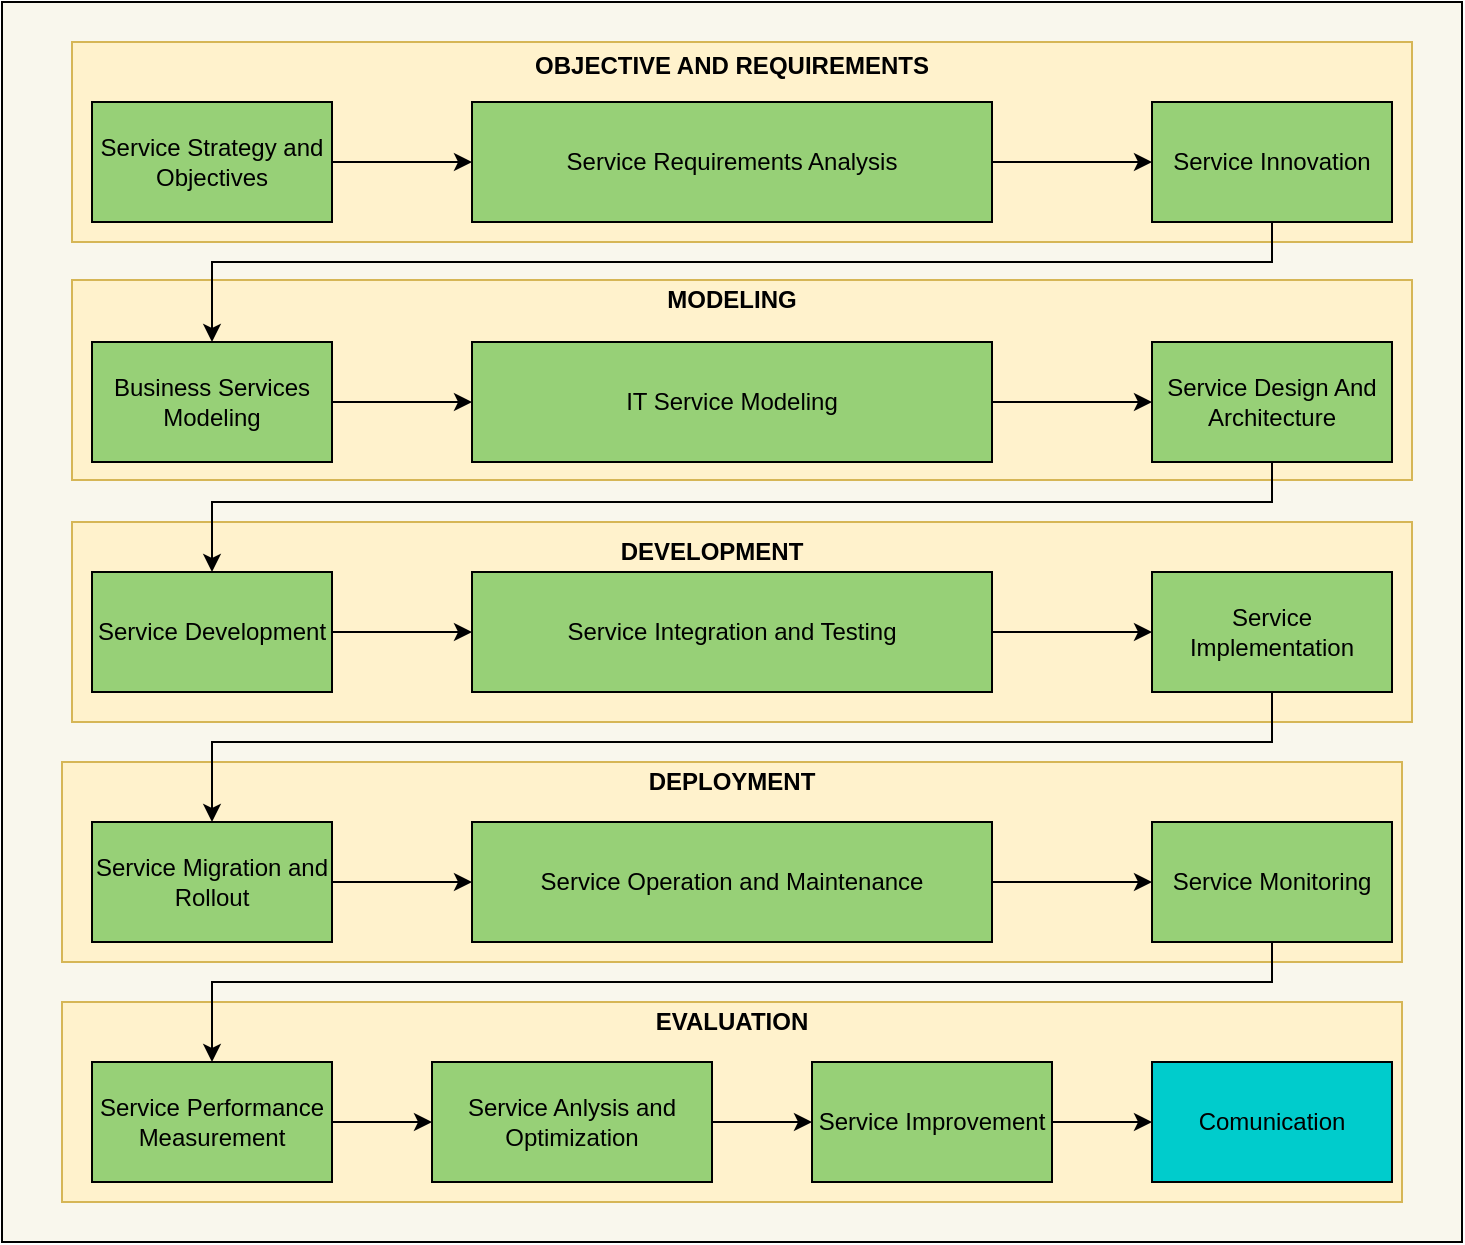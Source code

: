 <mxfile version="14.5.8" type="github" pages="6">
  <diagram name="Metodologi" id="PeqVLtTWaTEfE4MjAWy1">
    <mxGraphModel dx="1106" dy="737" grid="1" gridSize="10" guides="1" tooltips="1" connect="1" arrows="1" fold="1" page="1" pageScale="1" pageWidth="850" pageHeight="1100" math="0" shadow="0">
      <root>
        <mxCell id="4HPWrmv3Vr1UrBNOb-YP-0" />
        <mxCell id="4HPWrmv3Vr1UrBNOb-YP-1" parent="4HPWrmv3Vr1UrBNOb-YP-0" />
        <mxCell id="4HPWrmv3Vr1UrBNOb-YP-2" value="" style="rounded=0;whiteSpace=wrap;html=1;fillColor=#f9f7ed;" parent="4HPWrmv3Vr1UrBNOb-YP-1" vertex="1">
          <mxGeometry x="35" y="10" width="730" height="620" as="geometry" />
        </mxCell>
        <mxCell id="4HPWrmv3Vr1UrBNOb-YP-96" value="" style="rounded=0;whiteSpace=wrap;html=1;fillColor=#fff2cc;strokeColor=#d6b656;" parent="4HPWrmv3Vr1UrBNOb-YP-1" vertex="1">
          <mxGeometry x="65" y="510" width="670" height="100" as="geometry" />
        </mxCell>
        <mxCell id="4HPWrmv3Vr1UrBNOb-YP-93" value="" style="rounded=0;whiteSpace=wrap;html=1;fillColor=#fff2cc;strokeColor=#d6b656;" parent="4HPWrmv3Vr1UrBNOb-YP-1" vertex="1">
          <mxGeometry x="65" y="390" width="670" height="100" as="geometry" />
        </mxCell>
        <mxCell id="4HPWrmv3Vr1UrBNOb-YP-91" value="" style="rounded=0;whiteSpace=wrap;html=1;fillColor=#fff2cc;strokeColor=#d6b656;" parent="4HPWrmv3Vr1UrBNOb-YP-1" vertex="1">
          <mxGeometry x="70" y="270" width="670" height="100" as="geometry" />
        </mxCell>
        <mxCell id="4HPWrmv3Vr1UrBNOb-YP-88" value="" style="rounded=0;whiteSpace=wrap;html=1;fillColor=#fff2cc;strokeColor=#d6b656;" parent="4HPWrmv3Vr1UrBNOb-YP-1" vertex="1">
          <mxGeometry x="70" y="149" width="670" height="100" as="geometry" />
        </mxCell>
        <mxCell id="4HPWrmv3Vr1UrBNOb-YP-86" value="" style="rounded=0;whiteSpace=wrap;html=1;fillColor=#fff2cc;strokeColor=#d6b656;" parent="4HPWrmv3Vr1UrBNOb-YP-1" vertex="1">
          <mxGeometry x="70" y="30" width="670" height="100" as="geometry" />
        </mxCell>
        <mxCell id="4HPWrmv3Vr1UrBNOb-YP-7" style="edgeStyle=orthogonalEdgeStyle;rounded=0;orthogonalLoop=1;jettySize=auto;html=1;entryX=0;entryY=0.5;entryDx=0;entryDy=0;" parent="4HPWrmv3Vr1UrBNOb-YP-1" source="4HPWrmv3Vr1UrBNOb-YP-8" target="4HPWrmv3Vr1UrBNOb-YP-10" edge="1">
          <mxGeometry relative="1" as="geometry" />
        </mxCell>
        <mxCell id="4HPWrmv3Vr1UrBNOb-YP-8" value="Service Strategy and Objectives" style="rounded=0;whiteSpace=wrap;html=1;fillColor=#97D077;" parent="4HPWrmv3Vr1UrBNOb-YP-1" vertex="1">
          <mxGeometry x="80" y="60" width="120" height="60" as="geometry" />
        </mxCell>
        <mxCell id="4HPWrmv3Vr1UrBNOb-YP-9" style="edgeStyle=orthogonalEdgeStyle;rounded=0;orthogonalLoop=1;jettySize=auto;html=1;entryX=0;entryY=0.5;entryDx=0;entryDy=0;" parent="4HPWrmv3Vr1UrBNOb-YP-1" source="4HPWrmv3Vr1UrBNOb-YP-10" target="4HPWrmv3Vr1UrBNOb-YP-11" edge="1">
          <mxGeometry relative="1" as="geometry" />
        </mxCell>
        <mxCell id="4HPWrmv3Vr1UrBNOb-YP-10" value="Service Requirements Analysis" style="rounded=0;whiteSpace=wrap;html=1;fillColor=#97D077;" parent="4HPWrmv3Vr1UrBNOb-YP-1" vertex="1">
          <mxGeometry x="270" y="60" width="260" height="60" as="geometry" />
        </mxCell>
        <mxCell id="4HPWrmv3Vr1UrBNOb-YP-79" style="edgeStyle=orthogonalEdgeStyle;rounded=0;orthogonalLoop=1;jettySize=auto;html=1;entryX=0.5;entryY=0;entryDx=0;entryDy=0;exitX=0.5;exitY=1;exitDx=0;exitDy=0;" parent="4HPWrmv3Vr1UrBNOb-YP-1" source="4HPWrmv3Vr1UrBNOb-YP-11" target="4HPWrmv3Vr1UrBNOb-YP-68" edge="1">
          <mxGeometry relative="1" as="geometry">
            <Array as="points">
              <mxPoint x="670" y="140" />
              <mxPoint x="140" y="140" />
            </Array>
          </mxGeometry>
        </mxCell>
        <mxCell id="4HPWrmv3Vr1UrBNOb-YP-11" value="Service Innovation" style="rounded=0;whiteSpace=wrap;html=1;fillColor=#97D077;" parent="4HPWrmv3Vr1UrBNOb-YP-1" vertex="1">
          <mxGeometry x="610" y="60" width="120" height="60" as="geometry" />
        </mxCell>
        <mxCell id="4HPWrmv3Vr1UrBNOb-YP-52" style="edgeStyle=orthogonalEdgeStyle;rounded=0;orthogonalLoop=1;jettySize=auto;html=1;entryX=0;entryY=0.5;entryDx=0;entryDy=0;" parent="4HPWrmv3Vr1UrBNOb-YP-1" source="4HPWrmv3Vr1UrBNOb-YP-53" target="4HPWrmv3Vr1UrBNOb-YP-55" edge="1">
          <mxGeometry relative="1" as="geometry" />
        </mxCell>
        <mxCell id="4HPWrmv3Vr1UrBNOb-YP-53" value="Service Performance Measurement" style="rounded=0;whiteSpace=wrap;html=1;fillColor=#97D077;" parent="4HPWrmv3Vr1UrBNOb-YP-1" vertex="1">
          <mxGeometry x="80" y="540" width="120" height="60" as="geometry" />
        </mxCell>
        <mxCell id="4HPWrmv3Vr1UrBNOb-YP-54" style="edgeStyle=orthogonalEdgeStyle;rounded=0;orthogonalLoop=1;jettySize=auto;html=1;entryX=0;entryY=0.5;entryDx=0;entryDy=0;" parent="4HPWrmv3Vr1UrBNOb-YP-1" source="4HPWrmv3Vr1UrBNOb-YP-55" target="4HPWrmv3Vr1UrBNOb-YP-56" edge="1">
          <mxGeometry relative="1" as="geometry" />
        </mxCell>
        <mxCell id="4HPWrmv3Vr1UrBNOb-YP-55" value="Service Anlysis and Optimization" style="rounded=0;whiteSpace=wrap;html=1;fillColor=#97D077;" parent="4HPWrmv3Vr1UrBNOb-YP-1" vertex="1">
          <mxGeometry x="250" y="540" width="140" height="60" as="geometry" />
        </mxCell>
        <mxCell id="4HPWrmv3Vr1UrBNOb-YP-76" style="edgeStyle=orthogonalEdgeStyle;rounded=0;orthogonalLoop=1;jettySize=auto;html=1;" parent="4HPWrmv3Vr1UrBNOb-YP-1" source="4HPWrmv3Vr1UrBNOb-YP-56" target="4HPWrmv3Vr1UrBNOb-YP-74" edge="1">
          <mxGeometry relative="1" as="geometry" />
        </mxCell>
        <mxCell id="4HPWrmv3Vr1UrBNOb-YP-56" value="Service Improvement" style="rounded=0;whiteSpace=wrap;html=1;fillColor=#97D077;" parent="4HPWrmv3Vr1UrBNOb-YP-1" vertex="1">
          <mxGeometry x="440" y="540" width="120" height="60" as="geometry" />
        </mxCell>
        <mxCell id="4HPWrmv3Vr1UrBNOb-YP-57" style="edgeStyle=orthogonalEdgeStyle;rounded=0;orthogonalLoop=1;jettySize=auto;html=1;entryX=0;entryY=0.5;entryDx=0;entryDy=0;" parent="4HPWrmv3Vr1UrBNOb-YP-1" source="4HPWrmv3Vr1UrBNOb-YP-58" target="4HPWrmv3Vr1UrBNOb-YP-60" edge="1">
          <mxGeometry relative="1" as="geometry" />
        </mxCell>
        <mxCell id="4HPWrmv3Vr1UrBNOb-YP-58" value="Service Migration and Rollout" style="rounded=0;whiteSpace=wrap;html=1;fillColor=#97D077;" parent="4HPWrmv3Vr1UrBNOb-YP-1" vertex="1">
          <mxGeometry x="80" y="420" width="120" height="60" as="geometry" />
        </mxCell>
        <mxCell id="4HPWrmv3Vr1UrBNOb-YP-59" style="edgeStyle=orthogonalEdgeStyle;rounded=0;orthogonalLoop=1;jettySize=auto;html=1;entryX=0;entryY=0.5;entryDx=0;entryDy=0;" parent="4HPWrmv3Vr1UrBNOb-YP-1" source="4HPWrmv3Vr1UrBNOb-YP-60" target="4HPWrmv3Vr1UrBNOb-YP-61" edge="1">
          <mxGeometry relative="1" as="geometry" />
        </mxCell>
        <mxCell id="4HPWrmv3Vr1UrBNOb-YP-60" value="Service Operation and Maintenance" style="rounded=0;whiteSpace=wrap;html=1;fillColor=#97D077;" parent="4HPWrmv3Vr1UrBNOb-YP-1" vertex="1">
          <mxGeometry x="270" y="420" width="260" height="60" as="geometry" />
        </mxCell>
        <mxCell id="4HPWrmv3Vr1UrBNOb-YP-83" style="edgeStyle=orthogonalEdgeStyle;rounded=0;orthogonalLoop=1;jettySize=auto;html=1;exitX=0.5;exitY=1;exitDx=0;exitDy=0;" parent="4HPWrmv3Vr1UrBNOb-YP-1" source="4HPWrmv3Vr1UrBNOb-YP-61" target="4HPWrmv3Vr1UrBNOb-YP-53" edge="1">
          <mxGeometry relative="1" as="geometry">
            <Array as="points">
              <mxPoint x="670" y="500" />
              <mxPoint x="140" y="500" />
            </Array>
          </mxGeometry>
        </mxCell>
        <mxCell id="4HPWrmv3Vr1UrBNOb-YP-61" value="Service Monitoring" style="rounded=0;whiteSpace=wrap;html=1;fillColor=#97D077;" parent="4HPWrmv3Vr1UrBNOb-YP-1" vertex="1">
          <mxGeometry x="610" y="420" width="120" height="60" as="geometry" />
        </mxCell>
        <mxCell id="4HPWrmv3Vr1UrBNOb-YP-62" style="edgeStyle=orthogonalEdgeStyle;rounded=0;orthogonalLoop=1;jettySize=auto;html=1;entryX=0;entryY=0.5;entryDx=0;entryDy=0;" parent="4HPWrmv3Vr1UrBNOb-YP-1" source="4HPWrmv3Vr1UrBNOb-YP-63" target="4HPWrmv3Vr1UrBNOb-YP-65" edge="1">
          <mxGeometry relative="1" as="geometry" />
        </mxCell>
        <mxCell id="4HPWrmv3Vr1UrBNOb-YP-63" value="Service Development" style="rounded=0;whiteSpace=wrap;html=1;fillColor=#97D077;" parent="4HPWrmv3Vr1UrBNOb-YP-1" vertex="1">
          <mxGeometry x="80" y="295" width="120" height="60" as="geometry" />
        </mxCell>
        <mxCell id="4HPWrmv3Vr1UrBNOb-YP-64" style="edgeStyle=orthogonalEdgeStyle;rounded=0;orthogonalLoop=1;jettySize=auto;html=1;entryX=0;entryY=0.5;entryDx=0;entryDy=0;" parent="4HPWrmv3Vr1UrBNOb-YP-1" source="4HPWrmv3Vr1UrBNOb-YP-65" target="4HPWrmv3Vr1UrBNOb-YP-66" edge="1">
          <mxGeometry relative="1" as="geometry" />
        </mxCell>
        <mxCell id="4HPWrmv3Vr1UrBNOb-YP-65" value="Service Integration and Testing" style="rounded=0;whiteSpace=wrap;html=1;fillColor=#97D077;" parent="4HPWrmv3Vr1UrBNOb-YP-1" vertex="1">
          <mxGeometry x="270" y="295" width="260" height="60" as="geometry" />
        </mxCell>
        <mxCell id="4HPWrmv3Vr1UrBNOb-YP-82" style="edgeStyle=orthogonalEdgeStyle;rounded=0;orthogonalLoop=1;jettySize=auto;html=1;exitX=0.5;exitY=1;exitDx=0;exitDy=0;" parent="4HPWrmv3Vr1UrBNOb-YP-1" source="4HPWrmv3Vr1UrBNOb-YP-66" target="4HPWrmv3Vr1UrBNOb-YP-58" edge="1">
          <mxGeometry relative="1" as="geometry">
            <Array as="points">
              <mxPoint x="670" y="380" />
              <mxPoint x="140" y="380" />
            </Array>
          </mxGeometry>
        </mxCell>
        <mxCell id="4HPWrmv3Vr1UrBNOb-YP-66" value="Service Implementation" style="rounded=0;whiteSpace=wrap;html=1;fillColor=#97D077;" parent="4HPWrmv3Vr1UrBNOb-YP-1" vertex="1">
          <mxGeometry x="610" y="295" width="120" height="60" as="geometry" />
        </mxCell>
        <mxCell id="4HPWrmv3Vr1UrBNOb-YP-67" style="edgeStyle=orthogonalEdgeStyle;rounded=0;orthogonalLoop=1;jettySize=auto;html=1;entryX=0;entryY=0.5;entryDx=0;entryDy=0;" parent="4HPWrmv3Vr1UrBNOb-YP-1" source="4HPWrmv3Vr1UrBNOb-YP-68" target="4HPWrmv3Vr1UrBNOb-YP-70" edge="1">
          <mxGeometry relative="1" as="geometry" />
        </mxCell>
        <mxCell id="4HPWrmv3Vr1UrBNOb-YP-68" value="Business Services Modeling" style="rounded=0;whiteSpace=wrap;html=1;fillColor=#97D077;" parent="4HPWrmv3Vr1UrBNOb-YP-1" vertex="1">
          <mxGeometry x="80" y="180" width="120" height="60" as="geometry" />
        </mxCell>
        <mxCell id="4HPWrmv3Vr1UrBNOb-YP-69" style="edgeStyle=orthogonalEdgeStyle;rounded=0;orthogonalLoop=1;jettySize=auto;html=1;entryX=0;entryY=0.5;entryDx=0;entryDy=0;" parent="4HPWrmv3Vr1UrBNOb-YP-1" source="4HPWrmv3Vr1UrBNOb-YP-70" target="4HPWrmv3Vr1UrBNOb-YP-71" edge="1">
          <mxGeometry relative="1" as="geometry" />
        </mxCell>
        <mxCell id="4HPWrmv3Vr1UrBNOb-YP-70" value="IT Service Modeling" style="rounded=0;whiteSpace=wrap;html=1;fillColor=#97D077;" parent="4HPWrmv3Vr1UrBNOb-YP-1" vertex="1">
          <mxGeometry x="270" y="180" width="260" height="60" as="geometry" />
        </mxCell>
        <mxCell id="4HPWrmv3Vr1UrBNOb-YP-80" style="edgeStyle=orthogonalEdgeStyle;rounded=0;orthogonalLoop=1;jettySize=auto;html=1;exitX=0.5;exitY=1;exitDx=0;exitDy=0;" parent="4HPWrmv3Vr1UrBNOb-YP-1" source="4HPWrmv3Vr1UrBNOb-YP-71" target="4HPWrmv3Vr1UrBNOb-YP-63" edge="1">
          <mxGeometry relative="1" as="geometry">
            <Array as="points">
              <mxPoint x="670" y="260" />
              <mxPoint x="140" y="260" />
            </Array>
          </mxGeometry>
        </mxCell>
        <mxCell id="4HPWrmv3Vr1UrBNOb-YP-71" value="Service Design And Architecture" style="rounded=0;whiteSpace=wrap;html=1;fillColor=#97D077;" parent="4HPWrmv3Vr1UrBNOb-YP-1" vertex="1">
          <mxGeometry x="610" y="180" width="120" height="60" as="geometry" />
        </mxCell>
        <mxCell id="4HPWrmv3Vr1UrBNOb-YP-74" value="Comunication" style="rounded=0;whiteSpace=wrap;html=1;fillColor=#00CCCC;" parent="4HPWrmv3Vr1UrBNOb-YP-1" vertex="1">
          <mxGeometry x="610" y="540" width="120" height="60" as="geometry" />
        </mxCell>
        <mxCell id="4HPWrmv3Vr1UrBNOb-YP-87" value="&lt;b&gt;OBJECTIVE AND REQUIREMENTS&lt;/b&gt;" style="text;html=1;strokeColor=none;fillColor=none;align=center;verticalAlign=middle;whiteSpace=wrap;rounded=0;dashed=1;" parent="4HPWrmv3Vr1UrBNOb-YP-1" vertex="1">
          <mxGeometry x="260" y="32" width="280" height="20" as="geometry" />
        </mxCell>
        <mxCell id="4HPWrmv3Vr1UrBNOb-YP-89" value="&lt;b&gt;MODELING&lt;/b&gt;" style="text;html=1;strokeColor=none;fillColor=none;align=center;verticalAlign=middle;whiteSpace=wrap;rounded=0;dashed=1;" parent="4HPWrmv3Vr1UrBNOb-YP-1" vertex="1">
          <mxGeometry x="260" y="149" width="280" height="20" as="geometry" />
        </mxCell>
        <mxCell id="4HPWrmv3Vr1UrBNOb-YP-92" value="&lt;b&gt;DEVELOPMENT&lt;/b&gt;" style="text;html=1;strokeColor=none;fillColor=none;align=center;verticalAlign=middle;whiteSpace=wrap;rounded=0;dashed=1;" parent="4HPWrmv3Vr1UrBNOb-YP-1" vertex="1">
          <mxGeometry x="250" y="275" width="280" height="20" as="geometry" />
        </mxCell>
        <mxCell id="4HPWrmv3Vr1UrBNOb-YP-94" value="&lt;b&gt;DEPLOYMENT&lt;/b&gt;" style="text;html=1;strokeColor=none;fillColor=none;align=center;verticalAlign=middle;whiteSpace=wrap;rounded=0;dashed=1;" parent="4HPWrmv3Vr1UrBNOb-YP-1" vertex="1">
          <mxGeometry x="260" y="390" width="280" height="20" as="geometry" />
        </mxCell>
        <mxCell id="4HPWrmv3Vr1UrBNOb-YP-97" value="&lt;b&gt;EVALUATION&lt;/b&gt;" style="text;html=1;strokeColor=none;fillColor=none;align=center;verticalAlign=middle;whiteSpace=wrap;rounded=0;dashed=1;" parent="4HPWrmv3Vr1UrBNOb-YP-1" vertex="1">
          <mxGeometry x="260" y="510" width="280" height="20" as="geometry" />
        </mxCell>
      </root>
    </mxGraphModel>
  </diagram>
  <diagram id="ueux_0wMDaaroRfspBE5" name="Stage-1">
    <mxGraphModel dx="1106" dy="674" grid="1" gridSize="10" guides="1" tooltips="1" connect="1" arrows="1" fold="1" page="1" pageScale="1" pageWidth="850" pageHeight="1100" math="0" shadow="0">
      <root>
        <mxCell id="2hnk806428C8I_gfjfXA-0" />
        <mxCell id="2hnk806428C8I_gfjfXA-1" parent="2hnk806428C8I_gfjfXA-0" />
        <mxCell id="js0vTJS58uVlEeZY0WgZ-0" value="" style="rounded=0;whiteSpace=wrap;html=1;fillColor=#f9f7ed;" parent="2hnk806428C8I_gfjfXA-1" vertex="1">
          <mxGeometry x="40" y="10" width="730" height="550" as="geometry" />
        </mxCell>
        <mxCell id="js0vTJS58uVlEeZY0WgZ-1" value="" style="rounded=0;whiteSpace=wrap;html=1;fillColor=#D4E1F5;dashed=1;" parent="2hnk806428C8I_gfjfXA-1" vertex="1">
          <mxGeometry x="420" y="215" width="140" height="315" as="geometry" />
        </mxCell>
        <mxCell id="js0vTJS58uVlEeZY0WgZ-2" value="" style="rounded=0;whiteSpace=wrap;html=1;fillColor=#D4E1F5;dashed=1;" parent="2hnk806428C8I_gfjfXA-1" vertex="1">
          <mxGeometry x="600" y="215" width="140" height="315" as="geometry" />
        </mxCell>
        <mxCell id="js0vTJS58uVlEeZY0WgZ-3" value="" style="rounded=0;whiteSpace=wrap;html=1;fillColor=#D4E1F5;dashed=1;" parent="2hnk806428C8I_gfjfXA-1" vertex="1">
          <mxGeometry x="255" y="215" width="150" height="315" as="geometry" />
        </mxCell>
        <mxCell id="js0vTJS58uVlEeZY0WgZ-4" value="" style="rounded=0;whiteSpace=wrap;html=1;fillColor=#D4E1F5;dashed=1;" parent="2hnk806428C8I_gfjfXA-1" vertex="1">
          <mxGeometry x="70" y="215" width="140" height="315" as="geometry" />
        </mxCell>
        <mxCell id="js0vTJS58uVlEeZY0WgZ-5" style="edgeStyle=orthogonalEdgeStyle;rounded=0;orthogonalLoop=1;jettySize=auto;html=1;entryX=0;entryY=0.5;entryDx=0;entryDy=0;" parent="2hnk806428C8I_gfjfXA-1" source="js0vTJS58uVlEeZY0WgZ-6" target="js0vTJS58uVlEeZY0WgZ-8" edge="1">
          <mxGeometry relative="1" as="geometry" />
        </mxCell>
        <mxCell id="js0vTJS58uVlEeZY0WgZ-6" value="Service Strategy and Objectives" style="rounded=0;whiteSpace=wrap;html=1;fillColor=#97D077;" parent="2hnk806428C8I_gfjfXA-1" vertex="1">
          <mxGeometry x="80" y="60" width="120" height="60" as="geometry" />
        </mxCell>
        <mxCell id="js0vTJS58uVlEeZY0WgZ-7" style="edgeStyle=orthogonalEdgeStyle;rounded=0;orthogonalLoop=1;jettySize=auto;html=1;entryX=0;entryY=0.5;entryDx=0;entryDy=0;" parent="2hnk806428C8I_gfjfXA-1" source="js0vTJS58uVlEeZY0WgZ-8" target="js0vTJS58uVlEeZY0WgZ-9" edge="1">
          <mxGeometry relative="1" as="geometry" />
        </mxCell>
        <mxCell id="js0vTJS58uVlEeZY0WgZ-8" value="Service Requirements Analysis" style="rounded=0;whiteSpace=wrap;html=1;fillColor=#97D077;" parent="2hnk806428C8I_gfjfXA-1" vertex="1">
          <mxGeometry x="270" y="60" width="260" height="60" as="geometry" />
        </mxCell>
        <mxCell id="js0vTJS58uVlEeZY0WgZ-9" value="Service Innovation" style="rounded=0;whiteSpace=wrap;html=1;fillColor=#97D077;" parent="2hnk806428C8I_gfjfXA-1" vertex="1">
          <mxGeometry x="610" y="60" width="120" height="60" as="geometry" />
        </mxCell>
        <mxCell id="js0vTJS58uVlEeZY0WgZ-10" style="edgeStyle=orthogonalEdgeStyle;rounded=0;orthogonalLoop=1;jettySize=auto;html=1;entryX=0;entryY=0.5;entryDx=0;entryDy=0;" parent="2hnk806428C8I_gfjfXA-1" source="js0vTJS58uVlEeZY0WgZ-11" target="js0vTJS58uVlEeZY0WgZ-13" edge="1">
          <mxGeometry relative="1" as="geometry" />
        </mxCell>
        <mxCell id="js0vTJS58uVlEeZY0WgZ-11" value="Business Strategy and Objectives" style="rounded=0;whiteSpace=wrap;html=1;fillColor=#CCCCCC;" parent="2hnk806428C8I_gfjfXA-1" vertex="1">
          <mxGeometry x="80" y="140" width="120" height="60" as="geometry" />
        </mxCell>
        <mxCell id="js0vTJS58uVlEeZY0WgZ-12" style="edgeStyle=orthogonalEdgeStyle;rounded=0;orthogonalLoop=1;jettySize=auto;html=1;entryX=0;entryY=0.5;entryDx=0;entryDy=0;" parent="2hnk806428C8I_gfjfXA-1" source="js0vTJS58uVlEeZY0WgZ-13" target="js0vTJS58uVlEeZY0WgZ-14" edge="1">
          <mxGeometry relative="1" as="geometry" />
        </mxCell>
        <mxCell id="js0vTJS58uVlEeZY0WgZ-13" value="Analysis Existing" style="rounded=0;whiteSpace=wrap;html=1;fillColor=#CCCCCC;" parent="2hnk806428C8I_gfjfXA-1" vertex="1">
          <mxGeometry x="270" y="140" width="120" height="60" as="geometry" />
        </mxCell>
        <mxCell id="js0vTJS58uVlEeZY0WgZ-14" value="Understanding Service Requirements" style="rounded=0;whiteSpace=wrap;html=1;fillColor=#CCCCCC;" parent="2hnk806428C8I_gfjfXA-1" vertex="1">
          <mxGeometry x="430" y="140" width="120" height="60" as="geometry" />
        </mxCell>
        <mxCell id="js0vTJS58uVlEeZY0WgZ-15" value="Proposing Service Innovation" style="rounded=0;whiteSpace=wrap;html=1;fillColor=#CCCCCC;" parent="2hnk806428C8I_gfjfXA-1" vertex="1">
          <mxGeometry x="610" y="140" width="120" height="60" as="geometry" />
        </mxCell>
        <mxCell id="js0vTJS58uVlEeZY0WgZ-16" style="edgeStyle=orthogonalEdgeStyle;rounded=0;orthogonalLoop=1;jettySize=auto;html=1;" parent="2hnk806428C8I_gfjfXA-1" source="js0vTJS58uVlEeZY0WgZ-17" target="js0vTJS58uVlEeZY0WgZ-19" edge="1">
          <mxGeometry relative="1" as="geometry" />
        </mxCell>
        <mxCell id="js0vTJS58uVlEeZY0WgZ-17" value="Business Strategy and Objectives" style="rounded=0;whiteSpace=wrap;html=1;" parent="2hnk806428C8I_gfjfXA-1" vertex="1">
          <mxGeometry x="80" y="220" width="120" height="60" as="geometry" />
        </mxCell>
        <mxCell id="js0vTJS58uVlEeZY0WgZ-18" style="edgeStyle=orthogonalEdgeStyle;rounded=0;orthogonalLoop=1;jettySize=auto;html=1;entryX=0.5;entryY=0;entryDx=0;entryDy=0;" parent="2hnk806428C8I_gfjfXA-1" source="js0vTJS58uVlEeZY0WgZ-19" target="js0vTJS58uVlEeZY0WgZ-21" edge="1">
          <mxGeometry relative="1" as="geometry" />
        </mxCell>
        <mxCell id="js0vTJS58uVlEeZY0WgZ-19" value="IT Strategy and Objectives" style="rounded=0;whiteSpace=wrap;html=1;" parent="2hnk806428C8I_gfjfXA-1" vertex="1">
          <mxGeometry x="80" y="300" width="120" height="60" as="geometry" />
        </mxCell>
        <mxCell id="js0vTJS58uVlEeZY0WgZ-20" style="edgeStyle=orthogonalEdgeStyle;rounded=0;orthogonalLoop=1;jettySize=auto;html=1;entryX=0.5;entryY=0;entryDx=0;entryDy=0;" parent="2hnk806428C8I_gfjfXA-1" source="js0vTJS58uVlEeZY0WgZ-21" target="js0vTJS58uVlEeZY0WgZ-23" edge="1">
          <mxGeometry relative="1" as="geometry" />
        </mxCell>
        <mxCell id="js0vTJS58uVlEeZY0WgZ-21" value="Business Service Model" style="rounded=0;whiteSpace=wrap;html=1;" parent="2hnk806428C8I_gfjfXA-1" vertex="1">
          <mxGeometry x="80" y="380" width="120" height="60" as="geometry" />
        </mxCell>
        <mxCell id="js0vTJS58uVlEeZY0WgZ-22" style="edgeStyle=orthogonalEdgeStyle;rounded=0;orthogonalLoop=1;jettySize=auto;html=1;entryX=0;entryY=0.5;entryDx=0;entryDy=0;" parent="2hnk806428C8I_gfjfXA-1" source="js0vTJS58uVlEeZY0WgZ-23" target="js0vTJS58uVlEeZY0WgZ-25" edge="1">
          <mxGeometry relative="1" as="geometry" />
        </mxCell>
        <mxCell id="js0vTJS58uVlEeZY0WgZ-23" value="Business Service Context" style="rounded=0;whiteSpace=wrap;html=1;" parent="2hnk806428C8I_gfjfXA-1" vertex="1">
          <mxGeometry x="80" y="460" width="120" height="60" as="geometry" />
        </mxCell>
        <mxCell id="js0vTJS58uVlEeZY0WgZ-24" style="edgeStyle=orthogonalEdgeStyle;rounded=0;orthogonalLoop=1;jettySize=auto;html=1;exitX=0.5;exitY=1;exitDx=0;exitDy=0;entryX=0.5;entryY=0;entryDx=0;entryDy=0;" parent="2hnk806428C8I_gfjfXA-1" source="js0vTJS58uVlEeZY0WgZ-25" target="js0vTJS58uVlEeZY0WgZ-27" edge="1">
          <mxGeometry relative="1" as="geometry" />
        </mxCell>
        <mxCell id="js0vTJS58uVlEeZY0WgZ-25" value="Business Process Analysis" style="rounded=0;whiteSpace=wrap;html=1;" parent="2hnk806428C8I_gfjfXA-1" vertex="1">
          <mxGeometry x="270" y="220" width="120" height="110" as="geometry" />
        </mxCell>
        <mxCell id="js0vTJS58uVlEeZY0WgZ-26" style="edgeStyle=orthogonalEdgeStyle;rounded=0;orthogonalLoop=1;jettySize=auto;html=1;entryX=0.5;entryY=0;entryDx=0;entryDy=0;" parent="2hnk806428C8I_gfjfXA-1" source="js0vTJS58uVlEeZY0WgZ-27" target="js0vTJS58uVlEeZY0WgZ-29" edge="1">
          <mxGeometry relative="1" as="geometry" />
        </mxCell>
        <mxCell id="js0vTJS58uVlEeZY0WgZ-27" value="Service Sistem Analysis" style="rounded=0;whiteSpace=wrap;html=1;" parent="2hnk806428C8I_gfjfXA-1" vertex="1">
          <mxGeometry x="270" y="360" width="120" height="60" as="geometry" />
        </mxCell>
        <mxCell id="js0vTJS58uVlEeZY0WgZ-28" style="edgeStyle=orthogonalEdgeStyle;rounded=0;orthogonalLoop=1;jettySize=auto;html=1;entryX=0;entryY=0.5;entryDx=0;entryDy=0;" parent="2hnk806428C8I_gfjfXA-1" source="js0vTJS58uVlEeZY0WgZ-29" target="js0vTJS58uVlEeZY0WgZ-30" edge="1">
          <mxGeometry relative="1" as="geometry" />
        </mxCell>
        <mxCell id="js0vTJS58uVlEeZY0WgZ-29" value="Service Gaps" style="rounded=0;whiteSpace=wrap;html=1;" parent="2hnk806428C8I_gfjfXA-1" vertex="1">
          <mxGeometry x="270" y="460" width="120" height="60" as="geometry" />
        </mxCell>
        <mxCell id="js0vTJS58uVlEeZY0WgZ-30" value="Business Service Requirements" style="rounded=0;whiteSpace=wrap;html=1;" parent="2hnk806428C8I_gfjfXA-1" vertex="1">
          <mxGeometry x="430" y="220" width="120" height="70" as="geometry" />
        </mxCell>
        <mxCell id="js0vTJS58uVlEeZY0WgZ-31" style="edgeStyle=orthogonalEdgeStyle;rounded=0;orthogonalLoop=1;jettySize=auto;html=1;" parent="2hnk806428C8I_gfjfXA-1" source="js0vTJS58uVlEeZY0WgZ-32" edge="1">
          <mxGeometry relative="1" as="geometry">
            <mxPoint x="610.0" y="330" as="targetPoint" />
          </mxGeometry>
        </mxCell>
        <mxCell id="js0vTJS58uVlEeZY0WgZ-32" value="IT Service Requirements" style="rounded=0;whiteSpace=wrap;html=1;" parent="2hnk806428C8I_gfjfXA-1" vertex="1">
          <mxGeometry x="430" y="320" width="120" height="60" as="geometry" />
        </mxCell>
        <mxCell id="js0vTJS58uVlEeZY0WgZ-33" style="edgeStyle=orthogonalEdgeStyle;rounded=0;orthogonalLoop=1;jettySize=auto;html=1;entryX=0.5;entryY=1;entryDx=0;entryDy=0;" parent="2hnk806428C8I_gfjfXA-1" source="js0vTJS58uVlEeZY0WgZ-34" target="js0vTJS58uVlEeZY0WgZ-32" edge="1">
          <mxGeometry relative="1" as="geometry" />
        </mxCell>
        <mxCell id="js0vTJS58uVlEeZY0WgZ-34" value="IT Security&amp;nbsp; Requirements" style="rounded=0;whiteSpace=wrap;html=1;fillColor=#fff2cc;strokeColor=#d6b656;" parent="2hnk806428C8I_gfjfXA-1" vertex="1">
          <mxGeometry x="430" y="410" width="120" height="60" as="geometry" />
        </mxCell>
        <mxCell id="js0vTJS58uVlEeZY0WgZ-35" value="Business Service Innovation" style="rounded=0;whiteSpace=wrap;html=1;" parent="2hnk806428C8I_gfjfXA-1" vertex="1">
          <mxGeometry x="610" y="220" width="120" height="60" as="geometry" />
        </mxCell>
        <mxCell id="js0vTJS58uVlEeZY0WgZ-36" style="edgeStyle=orthogonalEdgeStyle;rounded=0;orthogonalLoop=1;jettySize=auto;html=1;entryX=0.5;entryY=0;entryDx=0;entryDy=0;" parent="2hnk806428C8I_gfjfXA-1" source="js0vTJS58uVlEeZY0WgZ-37" target="js0vTJS58uVlEeZY0WgZ-39" edge="1">
          <mxGeometry relative="1" as="geometry" />
        </mxCell>
        <mxCell id="js0vTJS58uVlEeZY0WgZ-37" value="IT Service Innovations" style="rounded=0;whiteSpace=wrap;html=1;" parent="2hnk806428C8I_gfjfXA-1" vertex="1">
          <mxGeometry x="610" y="300" width="120" height="60" as="geometry" />
        </mxCell>
        <mxCell id="js0vTJS58uVlEeZY0WgZ-38" style="edgeStyle=orthogonalEdgeStyle;rounded=0;orthogonalLoop=1;jettySize=auto;html=1;entryX=0.5;entryY=0;entryDx=0;entryDy=0;" parent="2hnk806428C8I_gfjfXA-1" source="js0vTJS58uVlEeZY0WgZ-39" target="js0vTJS58uVlEeZY0WgZ-40" edge="1">
          <mxGeometry relative="1" as="geometry" />
        </mxCell>
        <mxCell id="js0vTJS58uVlEeZY0WgZ-39" value="Business Service Model" style="rounded=0;whiteSpace=wrap;html=1;" parent="2hnk806428C8I_gfjfXA-1" vertex="1">
          <mxGeometry x="610" y="380" width="120" height="60" as="geometry" />
        </mxCell>
        <mxCell id="js0vTJS58uVlEeZY0WgZ-40" value="Business Service Catalogue" style="rounded=0;whiteSpace=wrap;html=1;" parent="2hnk806428C8I_gfjfXA-1" vertex="1">
          <mxGeometry x="610" y="460" width="120" height="60" as="geometry" />
        </mxCell>
        <mxCell id="js0vTJS58uVlEeZY0WgZ-41" value="" style="endArrow=classic;startArrow=classic;html=1;" parent="2hnk806428C8I_gfjfXA-1" source="js0vTJS58uVlEeZY0WgZ-17" edge="1">
          <mxGeometry width="50" height="50" relative="1" as="geometry">
            <mxPoint x="90" y="250" as="sourcePoint" />
            <mxPoint x="140" y="200" as="targetPoint" />
          </mxGeometry>
        </mxCell>
        <mxCell id="js0vTJS58uVlEeZY0WgZ-42" value="" style="endArrow=classic;startArrow=classic;html=1;entryX=0.5;entryY=1;entryDx=0;entryDy=0;exitX=0.5;exitY=0;exitDx=0;exitDy=0;" parent="2hnk806428C8I_gfjfXA-1" source="js0vTJS58uVlEeZY0WgZ-32" target="js0vTJS58uVlEeZY0WgZ-30" edge="1">
          <mxGeometry width="50" height="50" relative="1" as="geometry">
            <mxPoint x="390" y="350" as="sourcePoint" />
            <mxPoint x="440" y="300" as="targetPoint" />
          </mxGeometry>
        </mxCell>
        <mxCell id="js0vTJS58uVlEeZY0WgZ-43" value="" style="endArrow=classic;startArrow=classic;html=1;exitX=0.5;exitY=0;exitDx=0;exitDy=0;" parent="2hnk806428C8I_gfjfXA-1" source="js0vTJS58uVlEeZY0WgZ-37" edge="1">
          <mxGeometry width="50" height="50" relative="1" as="geometry">
            <mxPoint x="620" y="330" as="sourcePoint" />
            <mxPoint x="670.0" y="280" as="targetPoint" />
          </mxGeometry>
        </mxCell>
        <mxCell id="js0vTJS58uVlEeZY0WgZ-44" value="&lt;b&gt;STAGE 1 : OBJECTIVE AND REQUIREMENTS&lt;/b&gt;" style="rounded=0;whiteSpace=wrap;html=1;fillColor=#f9f7ed;strokeColor=#FFF2CC;" parent="2hnk806428C8I_gfjfXA-1" vertex="1">
          <mxGeometry x="250" y="20" width="330" height="30" as="geometry" />
        </mxCell>
      </root>
    </mxGraphModel>
  </diagram>
  <diagram id="vtvTMCzDhSe61SeZhErr" name="Stage-2">
    <mxGraphModel dx="1108" dy="479" grid="1" gridSize="10" guides="1" tooltips="1" connect="1" arrows="1" fold="1" page="1" pageScale="1" pageWidth="827" pageHeight="1169" math="0" shadow="0">
      <root>
        <mxCell id="Q3qECH4j1RPIcyHfLjzW-0" />
        <mxCell id="Q3qECH4j1RPIcyHfLjzW-1" parent="Q3qECH4j1RPIcyHfLjzW-0" />
        <mxCell id="zp5ISBAuRkVdRpo40EJ2-0" value="" style="rounded=0;whiteSpace=wrap;html=1;strokeColor=#36393d;fillColor=#f9f7ed;" parent="Q3qECH4j1RPIcyHfLjzW-1" vertex="1">
          <mxGeometry x="50" y="40" width="750" height="720" as="geometry" />
        </mxCell>
        <mxCell id="zp5ISBAuRkVdRpo40EJ2-1" value="" style="rounded=0;whiteSpace=wrap;html=1;dashed=1;fillColor=#dae8fc;strokeColor=#6c8ebf;" parent="Q3qECH4j1RPIcyHfLjzW-1" vertex="1">
          <mxGeometry x="620" y="260" width="160" height="450" as="geometry" />
        </mxCell>
        <mxCell id="zp5ISBAuRkVdRpo40EJ2-2" value="" style="rounded=0;whiteSpace=wrap;html=1;dashed=1;fillColor=#dae8fc;strokeColor=#6c8ebf;" parent="Q3qECH4j1RPIcyHfLjzW-1" vertex="1">
          <mxGeometry x="440" y="260" width="140" height="450" as="geometry" />
        </mxCell>
        <mxCell id="zp5ISBAuRkVdRpo40EJ2-3" value="" style="rounded=0;whiteSpace=wrap;html=1;dashed=1;fillColor=#dae8fc;strokeColor=#6c8ebf;" parent="Q3qECH4j1RPIcyHfLjzW-1" vertex="1">
          <mxGeometry x="280" y="260" width="140" height="450" as="geometry" />
        </mxCell>
        <mxCell id="zp5ISBAuRkVdRpo40EJ2-4" value="" style="rounded=0;whiteSpace=wrap;html=1;fillColor=#dae8fc;strokeColor=#6c8ebf;dashed=1;" parent="Q3qECH4j1RPIcyHfLjzW-1" vertex="1">
          <mxGeometry x="70" y="260" width="150" height="450" as="geometry" />
        </mxCell>
        <mxCell id="zp5ISBAuRkVdRpo40EJ2-5" value="&lt;b&gt;STAGE 2 : MODELING&lt;/b&gt;" style="rounded=0;whiteSpace=wrap;html=1;fillColor=#f9f7ed;strokeColor=#FFF2CC;" parent="Q3qECH4j1RPIcyHfLjzW-1" vertex="1">
          <mxGeometry x="260" y="50" width="330" height="30" as="geometry" />
        </mxCell>
        <mxCell id="zp5ISBAuRkVdRpo40EJ2-6" style="edgeStyle=orthogonalEdgeStyle;rounded=0;orthogonalLoop=1;jettySize=auto;html=1;entryX=0;entryY=0.5;entryDx=0;entryDy=0;" parent="Q3qECH4j1RPIcyHfLjzW-1" source="zp5ISBAuRkVdRpo40EJ2-7" target="zp5ISBAuRkVdRpo40EJ2-9" edge="1">
          <mxGeometry relative="1" as="geometry" />
        </mxCell>
        <mxCell id="zp5ISBAuRkVdRpo40EJ2-7" value="Business Service Modeling" style="rounded=0;whiteSpace=wrap;html=1;fillColor=#97D077;" parent="Q3qECH4j1RPIcyHfLjzW-1" vertex="1">
          <mxGeometry x="70" y="90" width="150" height="60" as="geometry" />
        </mxCell>
        <mxCell id="zp5ISBAuRkVdRpo40EJ2-8" style="edgeStyle=orthogonalEdgeStyle;rounded=0;orthogonalLoop=1;jettySize=auto;html=1;" parent="Q3qECH4j1RPIcyHfLjzW-1" source="zp5ISBAuRkVdRpo40EJ2-9" target="zp5ISBAuRkVdRpo40EJ2-10" edge="1">
          <mxGeometry relative="1" as="geometry" />
        </mxCell>
        <mxCell id="zp5ISBAuRkVdRpo40EJ2-9" value="IT Service Modelling" style="rounded=0;whiteSpace=wrap;html=1;fillColor=#97D077;" parent="Q3qECH4j1RPIcyHfLjzW-1" vertex="1">
          <mxGeometry x="280" y="90" width="300" height="60" as="geometry" />
        </mxCell>
        <mxCell id="zp5ISBAuRkVdRpo40EJ2-10" value="Service Design and Architecture" style="rounded=0;whiteSpace=wrap;html=1;fillColor=#97D077;" parent="Q3qECH4j1RPIcyHfLjzW-1" vertex="1">
          <mxGeometry x="620" y="90" width="160" height="60" as="geometry" />
        </mxCell>
        <mxCell id="zp5ISBAuRkVdRpo40EJ2-11" style="edgeStyle=orthogonalEdgeStyle;rounded=0;orthogonalLoop=1;jettySize=auto;html=1;entryX=0;entryY=0.5;entryDx=0;entryDy=0;" parent="Q3qECH4j1RPIcyHfLjzW-1" source="zp5ISBAuRkVdRpo40EJ2-12" target="zp5ISBAuRkVdRpo40EJ2-14" edge="1">
          <mxGeometry relative="1" as="geometry" />
        </mxCell>
        <mxCell id="zp5ISBAuRkVdRpo40EJ2-12" value="Modeling Service Identification" style="rounded=0;whiteSpace=wrap;html=1;fillColor=#CCCCCC;" parent="Q3qECH4j1RPIcyHfLjzW-1" vertex="1">
          <mxGeometry x="70" y="180" width="140" height="60" as="geometry" />
        </mxCell>
        <mxCell id="zp5ISBAuRkVdRpo40EJ2-13" style="edgeStyle=orthogonalEdgeStyle;rounded=0;orthogonalLoop=1;jettySize=auto;html=1;entryX=0;entryY=0.5;entryDx=0;entryDy=0;" parent="Q3qECH4j1RPIcyHfLjzW-1" source="zp5ISBAuRkVdRpo40EJ2-14" target="zp5ISBAuRkVdRpo40EJ2-15" edge="1">
          <mxGeometry relative="1" as="geometry" />
        </mxCell>
        <mxCell id="zp5ISBAuRkVdRpo40EJ2-14" value="Modeling Service Specification" style="rounded=0;whiteSpace=wrap;html=1;fillColor=#CCCCCC;" parent="Q3qECH4j1RPIcyHfLjzW-1" vertex="1">
          <mxGeometry x="290" y="180" width="120" height="60" as="geometry" />
        </mxCell>
        <mxCell id="zp5ISBAuRkVdRpo40EJ2-15" value="Modeling Service Realization" style="rounded=0;whiteSpace=wrap;html=1;fillColor=#CCCCCC;" parent="Q3qECH4j1RPIcyHfLjzW-1" vertex="1">
          <mxGeometry x="450" y="180" width="120" height="60" as="geometry" />
        </mxCell>
        <mxCell id="zp5ISBAuRkVdRpo40EJ2-16" value="Designing Service Composition" style="rounded=0;whiteSpace=wrap;html=1;fillColor=#CCCCCC;" parent="Q3qECH4j1RPIcyHfLjzW-1" vertex="1">
          <mxGeometry x="630" y="180" width="140" height="60" as="geometry" />
        </mxCell>
        <mxCell id="zp5ISBAuRkVdRpo40EJ2-17" value="Service Blueprint" style="rounded=0;whiteSpace=wrap;html=1;" parent="Q3qECH4j1RPIcyHfLjzW-1" vertex="1">
          <mxGeometry x="80" y="270" width="130" height="60" as="geometry" />
        </mxCell>
        <mxCell id="zp5ISBAuRkVdRpo40EJ2-18" value="" style="edgeStyle=orthogonalEdgeStyle;rounded=0;orthogonalLoop=1;jettySize=auto;html=1;" parent="Q3qECH4j1RPIcyHfLjzW-1" source="zp5ISBAuRkVdRpo40EJ2-19" target="zp5ISBAuRkVdRpo40EJ2-21" edge="1">
          <mxGeometry relative="1" as="geometry" />
        </mxCell>
        <mxCell id="zp5ISBAuRkVdRpo40EJ2-19" value="Business Process Modeling" style="rounded=0;whiteSpace=wrap;html=1;" parent="Q3qECH4j1RPIcyHfLjzW-1" vertex="1">
          <mxGeometry x="80" y="360" width="130" height="60" as="geometry" />
        </mxCell>
        <mxCell id="zp5ISBAuRkVdRpo40EJ2-20" style="edgeStyle=orthogonalEdgeStyle;rounded=0;orthogonalLoop=1;jettySize=auto;html=1;entryX=0;entryY=0.5;entryDx=0;entryDy=0;" parent="Q3qECH4j1RPIcyHfLjzW-1" source="zp5ISBAuRkVdRpo40EJ2-36" target="zp5ISBAuRkVdRpo40EJ2-23" edge="1">
          <mxGeometry relative="1" as="geometry">
            <Array as="points">
              <mxPoint x="250" y="570" />
              <mxPoint x="250" y="300" />
            </Array>
          </mxGeometry>
        </mxCell>
        <mxCell id="zp5ISBAuRkVdRpo40EJ2-37" value="" style="edgeStyle=orthogonalEdgeStyle;rounded=0;orthogonalLoop=1;jettySize=auto;html=1;" parent="Q3qECH4j1RPIcyHfLjzW-1" source="zp5ISBAuRkVdRpo40EJ2-21" target="zp5ISBAuRkVdRpo40EJ2-36" edge="1">
          <mxGeometry relative="1" as="geometry" />
        </mxCell>
        <mxCell id="zp5ISBAuRkVdRpo40EJ2-21" value="Business Service Capabilities" style="rounded=0;whiteSpace=wrap;html=1;" parent="Q3qECH4j1RPIcyHfLjzW-1" vertex="1">
          <mxGeometry x="80" y="450" width="130" height="60" as="geometry" />
        </mxCell>
        <mxCell id="zp5ISBAuRkVdRpo40EJ2-22" style="edgeStyle=orthogonalEdgeStyle;rounded=0;orthogonalLoop=1;jettySize=auto;html=1;entryX=0.5;entryY=0;entryDx=0;entryDy=0;startArrow=classic;startFill=1;" parent="Q3qECH4j1RPIcyHfLjzW-1" source="zp5ISBAuRkVdRpo40EJ2-23" target="zp5ISBAuRkVdRpo40EJ2-25" edge="1">
          <mxGeometry relative="1" as="geometry" />
        </mxCell>
        <mxCell id="zp5ISBAuRkVdRpo40EJ2-43" value="" style="edgeStyle=orthogonalEdgeStyle;rounded=0;orthogonalLoop=1;jettySize=auto;html=1;startArrow=none;startFill=0;" parent="Q3qECH4j1RPIcyHfLjzW-1" source="zp5ISBAuRkVdRpo40EJ2-23" target="zp5ISBAuRkVdRpo40EJ2-27" edge="1">
          <mxGeometry relative="1" as="geometry" />
        </mxCell>
        <mxCell id="zp5ISBAuRkVdRpo40EJ2-23" value="Service Interfaces" style="rounded=0;whiteSpace=wrap;html=1;" parent="Q3qECH4j1RPIcyHfLjzW-1" vertex="1">
          <mxGeometry x="290" y="270" width="120" height="60" as="geometry" />
        </mxCell>
        <mxCell id="zp5ISBAuRkVdRpo40EJ2-41" value="" style="edgeStyle=orthogonalEdgeStyle;rounded=0;orthogonalLoop=1;jettySize=auto;html=1;" parent="Q3qECH4j1RPIcyHfLjzW-1" source="zp5ISBAuRkVdRpo40EJ2-25" target="zp5ISBAuRkVdRpo40EJ2-40" edge="1">
          <mxGeometry relative="1" as="geometry" />
        </mxCell>
        <mxCell id="zp5ISBAuRkVdRpo40EJ2-44" value="" style="edgeStyle=orthogonalEdgeStyle;rounded=0;orthogonalLoop=1;jettySize=auto;html=1;startArrow=none;startFill=0;" parent="Q3qECH4j1RPIcyHfLjzW-1" source="zp5ISBAuRkVdRpo40EJ2-25" target="zp5ISBAuRkVdRpo40EJ2-33" edge="1">
          <mxGeometry relative="1" as="geometry" />
        </mxCell>
        <mxCell id="zp5ISBAuRkVdRpo40EJ2-25" value="Services Rules and Protocols" style="rounded=0;whiteSpace=wrap;html=1;" parent="Q3qECH4j1RPIcyHfLjzW-1" vertex="1">
          <mxGeometry x="290" y="360" width="120" height="60" as="geometry" />
        </mxCell>
        <mxCell id="zp5ISBAuRkVdRpo40EJ2-42" value="" style="edgeStyle=orthogonalEdgeStyle;rounded=0;orthogonalLoop=1;jettySize=auto;html=1;startArrow=none;startFill=0;endArrow=classic;endFill=1;" parent="Q3qECH4j1RPIcyHfLjzW-1" source="zp5ISBAuRkVdRpo40EJ2-27" target="zp5ISBAuRkVdRpo40EJ2-33" edge="1">
          <mxGeometry relative="1" as="geometry" />
        </mxCell>
        <mxCell id="golM7CjOdFqww5lYwW1s-4" value="" style="edgeStyle=orthogonalEdgeStyle;rounded=0;orthogonalLoop=1;jettySize=auto;html=1;startArrow=none;startFill=0;" parent="Q3qECH4j1RPIcyHfLjzW-1" source="zp5ISBAuRkVdRpo40EJ2-27" target="zp5ISBAuRkVdRpo40EJ2-30" edge="1">
          <mxGeometry relative="1" as="geometry" />
        </mxCell>
        <mxCell id="zp5ISBAuRkVdRpo40EJ2-27" value="Service Participants" style="rounded=0;whiteSpace=wrap;html=1;" parent="Q3qECH4j1RPIcyHfLjzW-1" vertex="1">
          <mxGeometry x="450" y="270" width="120" height="60" as="geometry" />
        </mxCell>
        <mxCell id="golM7CjOdFqww5lYwW1s-6" value="" style="edgeStyle=orthogonalEdgeStyle;rounded=0;orthogonalLoop=1;jettySize=auto;html=1;startArrow=none;startFill=0;" parent="Q3qECH4j1RPIcyHfLjzW-1" source="zp5ISBAuRkVdRpo40EJ2-29" target="zp5ISBAuRkVdRpo40EJ2-46" edge="1">
          <mxGeometry relative="1" as="geometry" />
        </mxCell>
        <mxCell id="zp5ISBAuRkVdRpo40EJ2-29" value="Services Interfaces Operation (Methods)" style="rounded=0;whiteSpace=wrap;html=1;" parent="Q3qECH4j1RPIcyHfLjzW-1" vertex="1">
          <mxGeometry x="450" y="450" width="120" height="150" as="geometry" />
        </mxCell>
        <mxCell id="zp5ISBAuRkVdRpo40EJ2-30" value="Services Composition Design" style="rounded=0;whiteSpace=wrap;html=1;" parent="Q3qECH4j1RPIcyHfLjzW-1" vertex="1">
          <mxGeometry x="630" y="270" width="140" height="60" as="geometry" />
        </mxCell>
        <mxCell id="zp5ISBAuRkVdRpo40EJ2-47" value="" style="edgeStyle=orthogonalEdgeStyle;rounded=0;orthogonalLoop=1;jettySize=auto;html=1;startArrow=none;startFill=0;" parent="Q3qECH4j1RPIcyHfLjzW-1" source="zp5ISBAuRkVdRpo40EJ2-31" target="zp5ISBAuRkVdRpo40EJ2-46" edge="1">
          <mxGeometry relative="1" as="geometry" />
        </mxCell>
        <mxCell id="zp5ISBAuRkVdRpo40EJ2-31" value="Services Design Validation" style="rounded=0;whiteSpace=wrap;html=1;" parent="Q3qECH4j1RPIcyHfLjzW-1" vertex="1">
          <mxGeometry x="630" y="360" width="140" height="60" as="geometry" />
        </mxCell>
        <mxCell id="zp5ISBAuRkVdRpo40EJ2-32" style="edgeStyle=orthogonalEdgeStyle;rounded=0;orthogonalLoop=1;jettySize=auto;html=1;entryX=0.5;entryY=0;entryDx=0;entryDy=0;" parent="Q3qECH4j1RPIcyHfLjzW-1" source="zp5ISBAuRkVdRpo40EJ2-33" target="zp5ISBAuRkVdRpo40EJ2-29" edge="1">
          <mxGeometry relative="1" as="geometry" />
        </mxCell>
        <mxCell id="golM7CjOdFqww5lYwW1s-5" value="" style="edgeStyle=orthogonalEdgeStyle;rounded=0;orthogonalLoop=1;jettySize=auto;html=1;startArrow=classic;startFill=1;" parent="Q3qECH4j1RPIcyHfLjzW-1" source="zp5ISBAuRkVdRpo40EJ2-33" target="zp5ISBAuRkVdRpo40EJ2-31" edge="1">
          <mxGeometry relative="1" as="geometry" />
        </mxCell>
        <mxCell id="zp5ISBAuRkVdRpo40EJ2-33" value="Services Contract" style="rounded=0;whiteSpace=wrap;html=1;fillColor=#FFFFFF;" parent="Q3qECH4j1RPIcyHfLjzW-1" vertex="1">
          <mxGeometry x="450" y="360" width="120" height="60" as="geometry" />
        </mxCell>
        <mxCell id="zp5ISBAuRkVdRpo40EJ2-34" value="" style="endArrow=classic;startArrow=classic;html=1;entryX=0.5;entryY=1;entryDx=0;entryDy=0;" parent="Q3qECH4j1RPIcyHfLjzW-1" source="zp5ISBAuRkVdRpo40EJ2-19" target="zp5ISBAuRkVdRpo40EJ2-17" edge="1">
          <mxGeometry width="50" height="50" relative="1" as="geometry">
            <mxPoint x="410" y="350" as="sourcePoint" />
            <mxPoint x="460" y="300" as="targetPoint" />
          </mxGeometry>
        </mxCell>
        <mxCell id="zp5ISBAuRkVdRpo40EJ2-35" value="" style="endArrow=none;startArrow=classic;html=1;entryX=0.5;entryY=1;entryDx=0;entryDy=0;exitX=0.5;exitY=0;exitDx=0;exitDy=0;startFill=1;endFill=0;" parent="Q3qECH4j1RPIcyHfLjzW-1" source="zp5ISBAuRkVdRpo40EJ2-31" target="zp5ISBAuRkVdRpo40EJ2-30" edge="1">
          <mxGeometry width="50" height="50" relative="1" as="geometry">
            <mxPoint x="410" y="350" as="sourcePoint" />
            <mxPoint x="460" y="300" as="targetPoint" />
          </mxGeometry>
        </mxCell>
        <mxCell id="zp5ISBAuRkVdRpo40EJ2-39" value="" style="edgeStyle=orthogonalEdgeStyle;rounded=0;orthogonalLoop=1;jettySize=auto;html=1;" parent="Q3qECH4j1RPIcyHfLjzW-1" source="zp5ISBAuRkVdRpo40EJ2-36" target="zp5ISBAuRkVdRpo40EJ2-38" edge="1">
          <mxGeometry relative="1" as="geometry" />
        </mxCell>
        <mxCell id="zp5ISBAuRkVdRpo40EJ2-36" value="Business Service Candidates" style="rounded=0;whiteSpace=wrap;html=1;" parent="Q3qECH4j1RPIcyHfLjzW-1" vertex="1">
          <mxGeometry x="80" y="540" width="130" height="60" as="geometry" />
        </mxCell>
        <mxCell id="golM7CjOdFqww5lYwW1s-0" style="edgeStyle=orthogonalEdgeStyle;rounded=0;orthogonalLoop=1;jettySize=auto;html=1;entryX=0.5;entryY=1;entryDx=0;entryDy=0;startArrow=classic;startFill=1;" parent="Q3qECH4j1RPIcyHfLjzW-1" source="zp5ISBAuRkVdRpo40EJ2-38" target="zp5ISBAuRkVdRpo40EJ2-49" edge="1">
          <mxGeometry relative="1" as="geometry">
            <Array as="points">
              <mxPoint x="145" y="730" />
              <mxPoint x="700" y="730" />
            </Array>
          </mxGeometry>
        </mxCell>
        <mxCell id="golM7CjOdFqww5lYwW1s-2" value="" style="edgeStyle=orthogonalEdgeStyle;rounded=0;orthogonalLoop=1;jettySize=auto;html=1;startArrow=classic;startFill=1;" parent="Q3qECH4j1RPIcyHfLjzW-1" source="zp5ISBAuRkVdRpo40EJ2-38" target="zp5ISBAuRkVdRpo40EJ2-48" edge="1">
          <mxGeometry relative="1" as="geometry" />
        </mxCell>
        <mxCell id="zp5ISBAuRkVdRpo40EJ2-38" value="Business Service Architecture" style="rounded=0;whiteSpace=wrap;html=1;" parent="Q3qECH4j1RPIcyHfLjzW-1" vertex="1">
          <mxGeometry x="80" y="640" width="130" height="60" as="geometry" />
        </mxCell>
        <mxCell id="zp5ISBAuRkVdRpo40EJ2-45" value="" style="edgeStyle=orthogonalEdgeStyle;rounded=0;orthogonalLoop=1;jettySize=auto;html=1;startArrow=none;startFill=0;" parent="Q3qECH4j1RPIcyHfLjzW-1" source="zp5ISBAuRkVdRpo40EJ2-40" target="zp5ISBAuRkVdRpo40EJ2-29" edge="1">
          <mxGeometry relative="1" as="geometry" />
        </mxCell>
        <mxCell id="golM7CjOdFqww5lYwW1s-9" style="edgeStyle=orthogonalEdgeStyle;rounded=0;orthogonalLoop=1;jettySize=auto;html=1;startArrow=none;startFill=0;endArrow=none;endFill=0;entryX=0.5;entryY=1;entryDx=0;entryDy=0;exitX=0.5;exitY=1;exitDx=0;exitDy=0;" parent="Q3qECH4j1RPIcyHfLjzW-1" source="zp5ISBAuRkVdRpo40EJ2-40" target="zp5ISBAuRkVdRpo40EJ2-29" edge="1">
          <mxGeometry relative="1" as="geometry">
            <Array as="points">
              <mxPoint x="350" y="610" />
              <mxPoint x="510" y="610" />
            </Array>
          </mxGeometry>
        </mxCell>
        <mxCell id="zp5ISBAuRkVdRpo40EJ2-40" value="Service Data Model" style="rounded=0;whiteSpace=wrap;html=1;" parent="Q3qECH4j1RPIcyHfLjzW-1" vertex="1">
          <mxGeometry x="290" y="450" width="120" height="150" as="geometry" />
        </mxCell>
        <mxCell id="zp5ISBAuRkVdRpo40EJ2-50" value="" style="edgeStyle=orthogonalEdgeStyle;rounded=0;orthogonalLoop=1;jettySize=auto;html=1;startArrow=none;startFill=0;" parent="Q3qECH4j1RPIcyHfLjzW-1" source="zp5ISBAuRkVdRpo40EJ2-46" target="zp5ISBAuRkVdRpo40EJ2-49" edge="1">
          <mxGeometry relative="1" as="geometry" />
        </mxCell>
        <mxCell id="zp5ISBAuRkVdRpo40EJ2-46" value="Services Operation Implementation" style="rounded=0;whiteSpace=wrap;html=1;" parent="Q3qECH4j1RPIcyHfLjzW-1" vertex="1">
          <mxGeometry x="630" y="450" width="140" height="150" as="geometry" />
        </mxCell>
        <mxCell id="golM7CjOdFqww5lYwW1s-3" value="" style="edgeStyle=orthogonalEdgeStyle;rounded=0;orthogonalLoop=1;jettySize=auto;html=1;startArrow=classic;startFill=1;" parent="Q3qECH4j1RPIcyHfLjzW-1" source="zp5ISBAuRkVdRpo40EJ2-48" target="zp5ISBAuRkVdRpo40EJ2-49" edge="1">
          <mxGeometry relative="1" as="geometry" />
        </mxCell>
        <mxCell id="zp5ISBAuRkVdRpo40EJ2-48" value="IT Services Catalogue" style="rounded=0;whiteSpace=wrap;html=1;" parent="Q3qECH4j1RPIcyHfLjzW-1" vertex="1">
          <mxGeometry x="290" y="640" width="280" height="60" as="geometry" />
        </mxCell>
        <mxCell id="zp5ISBAuRkVdRpo40EJ2-49" value="Services System Architecture" style="rounded=0;whiteSpace=wrap;html=1;" parent="Q3qECH4j1RPIcyHfLjzW-1" vertex="1">
          <mxGeometry x="630" y="640" width="140" height="60" as="geometry" />
        </mxCell>
        <mxCell id="golM7CjOdFqww5lYwW1s-10" value="" style="endArrow=classic;html=1;" parent="Q3qECH4j1RPIcyHfLjzW-1" edge="1">
          <mxGeometry width="50" height="50" relative="1" as="geometry">
            <mxPoint x="430" y="610" as="sourcePoint" />
            <mxPoint x="430" y="640" as="targetPoint" />
          </mxGeometry>
        </mxCell>
      </root>
    </mxGraphModel>
  </diagram>
  <diagram id="G0YugmfR3VKuVIXYSLTh" name="Stage-3">
    <mxGraphModel dx="1108" dy="479" grid="1" gridSize="10" guides="1" tooltips="1" connect="1" arrows="1" fold="1" page="1" pageScale="1" pageWidth="850" pageHeight="1100" math="0" shadow="0">
      <root>
        <mxCell id="H1VNiKWfrFOEebABVkZu-0" />
        <mxCell id="H1VNiKWfrFOEebABVkZu-1" parent="H1VNiKWfrFOEebABVkZu-0" />
        <mxCell id="vSRzXIbfKEBNbU3eBQTD-0" value="" style="rounded=0;whiteSpace=wrap;html=1;strokeColor=#36393d;fillColor=#f9f7ed;" vertex="1" parent="H1VNiKWfrFOEebABVkZu-1">
          <mxGeometry x="40" y="620" width="750" height="520" as="geometry" />
        </mxCell>
        <mxCell id="vSRzXIbfKEBNbU3eBQTD-1" value="" style="rounded=0;whiteSpace=wrap;html=1;dashed=1;fillColor=#dae8fc;strokeColor=#6c8ebf;" vertex="1" parent="H1VNiKWfrFOEebABVkZu-1">
          <mxGeometry x="610" y="840" width="160" height="270" as="geometry" />
        </mxCell>
        <mxCell id="vSRzXIbfKEBNbU3eBQTD-2" value="" style="rounded=0;whiteSpace=wrap;html=1;dashed=1;fillColor=#dae8fc;strokeColor=#6c8ebf;" vertex="1" parent="H1VNiKWfrFOEebABVkZu-1">
          <mxGeometry x="430" y="840" width="140" height="270" as="geometry" />
        </mxCell>
        <mxCell id="vSRzXIbfKEBNbU3eBQTD-3" value="" style="rounded=0;whiteSpace=wrap;html=1;dashed=1;fillColor=#dae8fc;strokeColor=#6c8ebf;" vertex="1" parent="H1VNiKWfrFOEebABVkZu-1">
          <mxGeometry x="270" y="840" width="140" height="270" as="geometry" />
        </mxCell>
        <mxCell id="vSRzXIbfKEBNbU3eBQTD-4" value="" style="rounded=0;whiteSpace=wrap;html=1;fillColor=#dae8fc;strokeColor=#6c8ebf;dashed=1;" vertex="1" parent="H1VNiKWfrFOEebABVkZu-1">
          <mxGeometry x="60" y="840" width="150" height="270" as="geometry" />
        </mxCell>
        <mxCell id="vSRzXIbfKEBNbU3eBQTD-5" value="&lt;b&gt;STAGE 3 : DEVELOPMENT&lt;/b&gt;" style="rounded=0;whiteSpace=wrap;html=1;fillColor=#f9f7ed;strokeColor=#FFF2CC;" vertex="1" parent="H1VNiKWfrFOEebABVkZu-1">
          <mxGeometry x="250" y="630" width="330" height="30" as="geometry" />
        </mxCell>
        <mxCell id="vSRzXIbfKEBNbU3eBQTD-6" style="edgeStyle=orthogonalEdgeStyle;rounded=0;orthogonalLoop=1;jettySize=auto;html=1;entryX=0;entryY=0.5;entryDx=0;entryDy=0;" edge="1" parent="H1VNiKWfrFOEebABVkZu-1" source="vSRzXIbfKEBNbU3eBQTD-7" target="vSRzXIbfKEBNbU3eBQTD-9">
          <mxGeometry relative="1" as="geometry" />
        </mxCell>
        <mxCell id="vSRzXIbfKEBNbU3eBQTD-7" value="Service Development" style="rounded=0;whiteSpace=wrap;html=1;fillColor=#97D077;" vertex="1" parent="H1VNiKWfrFOEebABVkZu-1">
          <mxGeometry x="60" y="670" width="150" height="60" as="geometry" />
        </mxCell>
        <mxCell id="vSRzXIbfKEBNbU3eBQTD-8" style="edgeStyle=orthogonalEdgeStyle;rounded=0;orthogonalLoop=1;jettySize=auto;html=1;" edge="1" parent="H1VNiKWfrFOEebABVkZu-1" source="vSRzXIbfKEBNbU3eBQTD-9" target="vSRzXIbfKEBNbU3eBQTD-10">
          <mxGeometry relative="1" as="geometry" />
        </mxCell>
        <mxCell id="vSRzXIbfKEBNbU3eBQTD-9" value="Service Integration and Testing" style="rounded=0;whiteSpace=wrap;html=1;fillColor=#97D077;" vertex="1" parent="H1VNiKWfrFOEebABVkZu-1">
          <mxGeometry x="270" y="670" width="300" height="60" as="geometry" />
        </mxCell>
        <mxCell id="vSRzXIbfKEBNbU3eBQTD-10" value="Service Implementation" style="rounded=0;whiteSpace=wrap;html=1;fillColor=#97D077;" vertex="1" parent="H1VNiKWfrFOEebABVkZu-1">
          <mxGeometry x="610" y="670" width="160" height="60" as="geometry" />
        </mxCell>
        <mxCell id="vSRzXIbfKEBNbU3eBQTD-11" style="edgeStyle=orthogonalEdgeStyle;rounded=0;orthogonalLoop=1;jettySize=auto;html=1;entryX=0;entryY=0.5;entryDx=0;entryDy=0;" edge="1" parent="H1VNiKWfrFOEebABVkZu-1" source="vSRzXIbfKEBNbU3eBQTD-12" target="vSRzXIbfKEBNbU3eBQTD-14">
          <mxGeometry relative="1" as="geometry" />
        </mxCell>
        <mxCell id="vSRzXIbfKEBNbU3eBQTD-12" value="Developing Software Systems" style="rounded=0;whiteSpace=wrap;html=1;fillColor=#CCCCCC;" vertex="1" parent="H1VNiKWfrFOEebABVkZu-1">
          <mxGeometry x="60" y="760" width="140" height="60" as="geometry" />
        </mxCell>
        <mxCell id="vSRzXIbfKEBNbU3eBQTD-13" style="edgeStyle=orthogonalEdgeStyle;rounded=0;orthogonalLoop=1;jettySize=auto;html=1;entryX=0;entryY=0.5;entryDx=0;entryDy=0;" edge="1" parent="H1VNiKWfrFOEebABVkZu-1" source="vSRzXIbfKEBNbU3eBQTD-14" target="vSRzXIbfKEBNbU3eBQTD-15">
          <mxGeometry relative="1" as="geometry" />
        </mxCell>
        <mxCell id="vSRzXIbfKEBNbU3eBQTD-14" value="Integrating Software Systems" style="rounded=0;whiteSpace=wrap;html=1;fillColor=#CCCCCC;" vertex="1" parent="H1VNiKWfrFOEebABVkZu-1">
          <mxGeometry x="280" y="760" width="120" height="60" as="geometry" />
        </mxCell>
        <mxCell id="vSRzXIbfKEBNbU3eBQTD-15" value="Testing and Validating Sofware Systems" style="rounded=0;whiteSpace=wrap;html=1;fillColor=#CCCCCC;" vertex="1" parent="H1VNiKWfrFOEebABVkZu-1">
          <mxGeometry x="440" y="760" width="120" height="60" as="geometry" />
        </mxCell>
        <mxCell id="vSRzXIbfKEBNbU3eBQTD-16" value="Preparing Software Systems Implementation" style="rounded=0;whiteSpace=wrap;html=1;fillColor=#CCCCCC;" vertex="1" parent="H1VNiKWfrFOEebABVkZu-1">
          <mxGeometry x="620" y="760" width="140" height="60" as="geometry" />
        </mxCell>
        <mxCell id="vSRzXIbfKEBNbU3eBQTD-17" value="Software Coding" style="rounded=0;whiteSpace=wrap;html=1;" vertex="1" parent="H1VNiKWfrFOEebABVkZu-1">
          <mxGeometry x="70" y="850" width="130" height="60" as="geometry" />
        </mxCell>
        <mxCell id="vSRzXIbfKEBNbU3eBQTD-18" value="" style="edgeStyle=orthogonalEdgeStyle;rounded=0;orthogonalLoop=1;jettySize=auto;html=1;" edge="1" parent="H1VNiKWfrFOEebABVkZu-1" source="vSRzXIbfKEBNbU3eBQTD-19" target="vSRzXIbfKEBNbU3eBQTD-21">
          <mxGeometry relative="1" as="geometry" />
        </mxCell>
        <mxCell id="vSRzXIbfKEBNbU3eBQTD-19" value="Unit Testing" style="rounded=0;whiteSpace=wrap;html=1;" vertex="1" parent="H1VNiKWfrFOEebABVkZu-1">
          <mxGeometry x="70" y="940" width="130" height="60" as="geometry" />
        </mxCell>
        <mxCell id="vSRzXIbfKEBNbU3eBQTD-20" style="edgeStyle=orthogonalEdgeStyle;rounded=0;orthogonalLoop=1;jettySize=auto;html=1;entryX=0;entryY=0.5;entryDx=0;entryDy=0;" edge="1" parent="H1VNiKWfrFOEebABVkZu-1" source="vSRzXIbfKEBNbU3eBQTD-21" target="vSRzXIbfKEBNbU3eBQTD-23">
          <mxGeometry relative="1" as="geometry" />
        </mxCell>
        <mxCell id="vSRzXIbfKEBNbU3eBQTD-21" value="Software Sub Systems" style="rounded=0;whiteSpace=wrap;html=1;" vertex="1" parent="H1VNiKWfrFOEebABVkZu-1">
          <mxGeometry x="70" y="1030" width="130" height="60" as="geometry" />
        </mxCell>
        <mxCell id="vSRzXIbfKEBNbU3eBQTD-22" style="edgeStyle=orthogonalEdgeStyle;rounded=0;orthogonalLoop=1;jettySize=auto;html=1;entryX=0.5;entryY=0;entryDx=0;entryDy=0;" edge="1" parent="H1VNiKWfrFOEebABVkZu-1" source="vSRzXIbfKEBNbU3eBQTD-23" target="vSRzXIbfKEBNbU3eBQTD-24">
          <mxGeometry relative="1" as="geometry" />
        </mxCell>
        <mxCell id="vSRzXIbfKEBNbU3eBQTD-23" value="Software Sub Systems Integration Systems" style="rounded=0;whiteSpace=wrap;html=1;" vertex="1" parent="H1VNiKWfrFOEebABVkZu-1">
          <mxGeometry x="280" y="850" width="120" height="140" as="geometry" />
        </mxCell>
        <mxCell id="vSRzXIbfKEBNbU3eBQTD-35" style="edgeStyle=orthogonalEdgeStyle;rounded=0;orthogonalLoop=1;jettySize=auto;html=1;entryX=0;entryY=0.5;entryDx=0;entryDy=0;" edge="1" parent="H1VNiKWfrFOEebABVkZu-1" source="vSRzXIbfKEBNbU3eBQTD-24" target="vSRzXIbfKEBNbU3eBQTD-26">
          <mxGeometry relative="1" as="geometry" />
        </mxCell>
        <mxCell id="vSRzXIbfKEBNbU3eBQTD-24" value="Software System Prototype" style="rounded=0;whiteSpace=wrap;html=1;" vertex="1" parent="H1VNiKWfrFOEebABVkZu-1">
          <mxGeometry x="280" y="1030" width="120" height="60" as="geometry" />
        </mxCell>
        <mxCell id="vSRzXIbfKEBNbU3eBQTD-25" style="edgeStyle=orthogonalEdgeStyle;rounded=0;orthogonalLoop=1;jettySize=auto;html=1;entryX=0.5;entryY=0;entryDx=0;entryDy=0;" edge="1" parent="H1VNiKWfrFOEebABVkZu-1" source="vSRzXIbfKEBNbU3eBQTD-26" target="vSRzXIbfKEBNbU3eBQTD-32">
          <mxGeometry relative="1" as="geometry" />
        </mxCell>
        <mxCell id="vSRzXIbfKEBNbU3eBQTD-26" value="Software Systems Validation Testing" style="rounded=0;whiteSpace=wrap;html=1;" vertex="1" parent="H1VNiKWfrFOEebABVkZu-1">
          <mxGeometry x="440" y="850" width="120" height="70" as="geometry" />
        </mxCell>
        <mxCell id="vSRzXIbfKEBNbU3eBQTD-27" style="edgeStyle=orthogonalEdgeStyle;rounded=0;orthogonalLoop=1;jettySize=auto;html=1;entryX=0;entryY=0.5;entryDx=0;entryDy=0;" edge="1" parent="H1VNiKWfrFOEebABVkZu-1" source="vSRzXIbfKEBNbU3eBQTD-28" target="vSRzXIbfKEBNbU3eBQTD-29">
          <mxGeometry relative="1" as="geometry" />
        </mxCell>
        <mxCell id="vSRzXIbfKEBNbU3eBQTD-28" value="Software Systems" style="rounded=0;whiteSpace=wrap;html=1;" vertex="1" parent="H1VNiKWfrFOEebABVkZu-1">
          <mxGeometry x="440" y="1030" width="120" height="60" as="geometry" />
        </mxCell>
        <mxCell id="vSRzXIbfKEBNbU3eBQTD-29" value="Sofware Systems" style="rounded=0;whiteSpace=wrap;html=1;" vertex="1" parent="H1VNiKWfrFOEebABVkZu-1">
          <mxGeometry x="620" y="850" width="140" height="110" as="geometry" />
        </mxCell>
        <mxCell id="vSRzXIbfKEBNbU3eBQTD-30" value="Implementation Plan" style="rounded=0;whiteSpace=wrap;html=1;" vertex="1" parent="H1VNiKWfrFOEebABVkZu-1">
          <mxGeometry x="620" y="1030" width="140" height="60" as="geometry" />
        </mxCell>
        <mxCell id="vSRzXIbfKEBNbU3eBQTD-31" style="edgeStyle=orthogonalEdgeStyle;rounded=0;orthogonalLoop=1;jettySize=auto;html=1;entryX=0.5;entryY=0;entryDx=0;entryDy=0;" edge="1" parent="H1VNiKWfrFOEebABVkZu-1" source="vSRzXIbfKEBNbU3eBQTD-32" target="vSRzXIbfKEBNbU3eBQTD-28">
          <mxGeometry relative="1" as="geometry" />
        </mxCell>
        <mxCell id="vSRzXIbfKEBNbU3eBQTD-32" value="User Acceptance Testing (UAT)" style="rounded=0;whiteSpace=wrap;html=1;fillColor=#fff2cc;strokeColor=#d6b656;" vertex="1" parent="H1VNiKWfrFOEebABVkZu-1">
          <mxGeometry x="440" y="950" width="120" height="60" as="geometry" />
        </mxCell>
        <mxCell id="vSRzXIbfKEBNbU3eBQTD-33" value="" style="endArrow=classic;startArrow=classic;html=1;entryX=0.5;entryY=1;entryDx=0;entryDy=0;" edge="1" parent="H1VNiKWfrFOEebABVkZu-1" source="vSRzXIbfKEBNbU3eBQTD-19" target="vSRzXIbfKEBNbU3eBQTD-17">
          <mxGeometry width="50" height="50" relative="1" as="geometry">
            <mxPoint x="400" y="930" as="sourcePoint" />
            <mxPoint x="450" y="880" as="targetPoint" />
          </mxGeometry>
        </mxCell>
        <mxCell id="vSRzXIbfKEBNbU3eBQTD-34" value="" style="endArrow=classic;startArrow=classic;html=1;entryX=0.5;entryY=1;entryDx=0;entryDy=0;exitX=0.5;exitY=0;exitDx=0;exitDy=0;" edge="1" parent="H1VNiKWfrFOEebABVkZu-1" source="vSRzXIbfKEBNbU3eBQTD-30" target="vSRzXIbfKEBNbU3eBQTD-29">
          <mxGeometry width="50" height="50" relative="1" as="geometry">
            <mxPoint x="400" y="930" as="sourcePoint" />
            <mxPoint x="450" y="880" as="targetPoint" />
          </mxGeometry>
        </mxCell>
      </root>
    </mxGraphModel>
  </diagram>
  <diagram id="6tw7cnDTdzI3TCass28I" name="Stage-4">
    <mxGraphModel dx="868" dy="479" grid="1" gridSize="10" guides="1" tooltips="1" connect="1" arrows="1" fold="1" page="1" pageScale="1" pageWidth="850" pageHeight="1100" math="0" shadow="0">
      <root>
        <mxCell id="2e2bbir3vnlQuZto1OZ2-0" />
        <mxCell id="2e2bbir3vnlQuZto1OZ2-1" parent="2e2bbir3vnlQuZto1OZ2-0" />
        <mxCell id="UfTsru3Pw_jbZZIBG6hU-0" value="" style="rounded=0;whiteSpace=wrap;html=1;fillColor=#f9f7ed;" parent="2e2bbir3vnlQuZto1OZ2-1" vertex="1">
          <mxGeometry x="40" y="10" width="730" height="420" as="geometry" />
        </mxCell>
        <mxCell id="UfTsru3Pw_jbZZIBG6hU-1" value="" style="rounded=0;whiteSpace=wrap;html=1;fillColor=#D4E1F5;dashed=1;" parent="2e2bbir3vnlQuZto1OZ2-1" vertex="1">
          <mxGeometry x="420" y="215" width="140" height="195" as="geometry" />
        </mxCell>
        <mxCell id="UfTsru3Pw_jbZZIBG6hU-2" value="" style="rounded=0;whiteSpace=wrap;html=1;fillColor=#D4E1F5;dashed=1;" parent="2e2bbir3vnlQuZto1OZ2-1" vertex="1">
          <mxGeometry x="600" y="215" width="140" height="195" as="geometry" />
        </mxCell>
        <mxCell id="UfTsru3Pw_jbZZIBG6hU-3" value="" style="rounded=0;whiteSpace=wrap;html=1;fillColor=#D4E1F5;dashed=1;" parent="2e2bbir3vnlQuZto1OZ2-1" vertex="1">
          <mxGeometry x="255" y="215" width="150" height="195" as="geometry" />
        </mxCell>
        <mxCell id="UfTsru3Pw_jbZZIBG6hU-4" value="" style="rounded=0;whiteSpace=wrap;html=1;fillColor=#D4E1F5;dashed=1;" parent="2e2bbir3vnlQuZto1OZ2-1" vertex="1">
          <mxGeometry x="70" y="215" width="140" height="195" as="geometry" />
        </mxCell>
        <mxCell id="UfTsru3Pw_jbZZIBG6hU-5" style="edgeStyle=orthogonalEdgeStyle;rounded=0;orthogonalLoop=1;jettySize=auto;html=1;entryX=0;entryY=0.5;entryDx=0;entryDy=0;" parent="2e2bbir3vnlQuZto1OZ2-1" source="UfTsru3Pw_jbZZIBG6hU-6" target="UfTsru3Pw_jbZZIBG6hU-8" edge="1">
          <mxGeometry relative="1" as="geometry" />
        </mxCell>
        <mxCell id="UfTsru3Pw_jbZZIBG6hU-6" value="Service Migration and Rollout" style="rounded=0;whiteSpace=wrap;html=1;fillColor=#97D077;" parent="2e2bbir3vnlQuZto1OZ2-1" vertex="1">
          <mxGeometry x="80" y="60" width="120" height="60" as="geometry" />
        </mxCell>
        <mxCell id="UfTsru3Pw_jbZZIBG6hU-7" style="edgeStyle=orthogonalEdgeStyle;rounded=0;orthogonalLoop=1;jettySize=auto;html=1;entryX=0;entryY=0.5;entryDx=0;entryDy=0;" parent="2e2bbir3vnlQuZto1OZ2-1" source="UfTsru3Pw_jbZZIBG6hU-8" target="UfTsru3Pw_jbZZIBG6hU-9" edge="1">
          <mxGeometry relative="1" as="geometry" />
        </mxCell>
        <mxCell id="UfTsru3Pw_jbZZIBG6hU-8" value="Service Operation and Maintenance" style="rounded=0;whiteSpace=wrap;html=1;fillColor=#97D077;" parent="2e2bbir3vnlQuZto1OZ2-1" vertex="1">
          <mxGeometry x="270" y="60" width="280" height="60" as="geometry" />
        </mxCell>
        <mxCell id="UfTsru3Pw_jbZZIBG6hU-9" value="Service Monitoring" style="rounded=0;whiteSpace=wrap;html=1;fillColor=#97D077;" parent="2e2bbir3vnlQuZto1OZ2-1" vertex="1">
          <mxGeometry x="610" y="60" width="120" height="60" as="geometry" />
        </mxCell>
        <mxCell id="UfTsru3Pw_jbZZIBG6hU-10" style="edgeStyle=orthogonalEdgeStyle;rounded=0;orthogonalLoop=1;jettySize=auto;html=1;entryX=0;entryY=0.5;entryDx=0;entryDy=0;" parent="2e2bbir3vnlQuZto1OZ2-1" source="UfTsru3Pw_jbZZIBG6hU-11" target="UfTsru3Pw_jbZZIBG6hU-13" edge="1">
          <mxGeometry relative="1" as="geometry" />
        </mxCell>
        <mxCell id="UfTsru3Pw_jbZZIBG6hU-11" value="Migrating The System" style="rounded=0;whiteSpace=wrap;html=1;fillColor=#CCCCCC;" parent="2e2bbir3vnlQuZto1OZ2-1" vertex="1">
          <mxGeometry x="80" y="140" width="120" height="60" as="geometry" />
        </mxCell>
        <mxCell id="UfTsru3Pw_jbZZIBG6hU-12" style="edgeStyle=orthogonalEdgeStyle;rounded=0;orthogonalLoop=1;jettySize=auto;html=1;entryX=0;entryY=0.5;entryDx=0;entryDy=0;" parent="2e2bbir3vnlQuZto1OZ2-1" source="UfTsru3Pw_jbZZIBG6hU-13" target="UfTsru3Pw_jbZZIBG6hU-14" edge="1">
          <mxGeometry relative="1" as="geometry" />
        </mxCell>
        <mxCell id="UfTsru3Pw_jbZZIBG6hU-13" value="Operating the Systems" style="rounded=0;whiteSpace=wrap;html=1;fillColor=#CCCCCC;" parent="2e2bbir3vnlQuZto1OZ2-1" vertex="1">
          <mxGeometry x="270" y="140" width="120" height="60" as="geometry" />
        </mxCell>
        <mxCell id="UfTsru3Pw_jbZZIBG6hU-14" value="Maintaining the Systems" style="rounded=0;whiteSpace=wrap;html=1;fillColor=#CCCCCC;" parent="2e2bbir3vnlQuZto1OZ2-1" vertex="1">
          <mxGeometry x="430" y="140" width="120" height="60" as="geometry" />
        </mxCell>
        <mxCell id="UfTsru3Pw_jbZZIBG6hU-15" value="Monitoring the Systems" style="rounded=0;whiteSpace=wrap;html=1;fillColor=#CCCCCC;" parent="2e2bbir3vnlQuZto1OZ2-1" vertex="1">
          <mxGeometry x="610" y="140" width="120" height="60" as="geometry" />
        </mxCell>
        <mxCell id="UfTsru3Pw_jbZZIBG6hU-16" style="edgeStyle=orthogonalEdgeStyle;rounded=0;orthogonalLoop=1;jettySize=auto;html=1;" parent="2e2bbir3vnlQuZto1OZ2-1" source="UfTsru3Pw_jbZZIBG6hU-17" target="UfTsru3Pw_jbZZIBG6hU-19" edge="1">
          <mxGeometry relative="1" as="geometry" />
        </mxCell>
        <mxCell id="UfTsru3Pw_jbZZIBG6hU-17" value="Systems Installation and Deployment" style="rounded=0;whiteSpace=wrap;html=1;" parent="2e2bbir3vnlQuZto1OZ2-1" vertex="1">
          <mxGeometry x="80" y="220" width="120" height="60" as="geometry" />
        </mxCell>
        <mxCell id="UfTsru3Pw_jbZZIBG6hU-19" value="Systems Rollout" style="rounded=0;whiteSpace=wrap;html=1;" parent="2e2bbir3vnlQuZto1OZ2-1" vertex="1">
          <mxGeometry x="80" y="310" width="120" height="60" as="geometry" />
        </mxCell>
        <mxCell id="UfTsru3Pw_jbZZIBG6hU-22" style="edgeStyle=orthogonalEdgeStyle;rounded=0;orthogonalLoop=1;jettySize=auto;html=1;entryX=0;entryY=0.5;entryDx=0;entryDy=0;exitX=1;exitY=0.5;exitDx=0;exitDy=0;" parent="2e2bbir3vnlQuZto1OZ2-1" source="UfTsru3Pw_jbZZIBG6hU-19" target="UfTsru3Pw_jbZZIBG6hU-25" edge="1">
          <mxGeometry relative="1" as="geometry">
            <mxPoint x="200" y="490" as="sourcePoint" />
          </mxGeometry>
        </mxCell>
        <mxCell id="UfTsru3Pw_jbZZIBG6hU-25" value="Running Systems" style="rounded=0;whiteSpace=wrap;html=1;" parent="2e2bbir3vnlQuZto1OZ2-1" vertex="1">
          <mxGeometry x="270" y="220" width="120" height="150" as="geometry" />
        </mxCell>
        <mxCell id="UfTsru3Pw_jbZZIBG6hU-28" style="edgeStyle=orthogonalEdgeStyle;rounded=0;orthogonalLoop=1;jettySize=auto;html=1;entryX=0;entryY=0.5;entryDx=0;entryDy=0;exitX=1;exitY=0.5;exitDx=0;exitDy=0;" parent="2e2bbir3vnlQuZto1OZ2-1" source="UfTsru3Pw_jbZZIBG6hU-25" target="UfTsru3Pw_jbZZIBG6hU-30" edge="1">
          <mxGeometry relative="1" as="geometry">
            <mxPoint x="390" y="490" as="sourcePoint" />
          </mxGeometry>
        </mxCell>
        <mxCell id="GoBDLfZbvZR-4RFvhOZQ-1" style="edgeStyle=orthogonalEdgeStyle;rounded=0;orthogonalLoop=1;jettySize=auto;html=1;" parent="2e2bbir3vnlQuZto1OZ2-1" source="UfTsru3Pw_jbZZIBG6hU-30" target="UfTsru3Pw_jbZZIBG6hU-35" edge="1">
          <mxGeometry relative="1" as="geometry" />
        </mxCell>
        <mxCell id="UfTsru3Pw_jbZZIBG6hU-30" value="System Maintenance" style="rounded=0;whiteSpace=wrap;html=1;" parent="2e2bbir3vnlQuZto1OZ2-1" vertex="1">
          <mxGeometry x="430" y="220" width="120" height="60" as="geometry" />
        </mxCell>
        <mxCell id="UfTsru3Pw_jbZZIBG6hU-31" style="edgeStyle=orthogonalEdgeStyle;rounded=0;orthogonalLoop=1;jettySize=auto;html=1;entryX=0;entryY=0.5;entryDx=0;entryDy=0;" parent="2e2bbir3vnlQuZto1OZ2-1" source="UfTsru3Pw_jbZZIBG6hU-32" target="UfTsru3Pw_jbZZIBG6hU-37" edge="1">
          <mxGeometry relative="1" as="geometry">
            <mxPoint x="610" y="330" as="targetPoint" />
          </mxGeometry>
        </mxCell>
        <mxCell id="UfTsru3Pw_jbZZIBG6hU-32" value="System Reports" style="rounded=0;whiteSpace=wrap;html=1;" parent="2e2bbir3vnlQuZto1OZ2-1" vertex="1">
          <mxGeometry x="430" y="310" width="120" height="60" as="geometry" />
        </mxCell>
        <mxCell id="UfTsru3Pw_jbZZIBG6hU-35" value="Systems Monitoring" style="rounded=0;whiteSpace=wrap;html=1;" parent="2e2bbir3vnlQuZto1OZ2-1" vertex="1">
          <mxGeometry x="610" y="220" width="120" height="60" as="geometry" />
        </mxCell>
        <mxCell id="UfTsru3Pw_jbZZIBG6hU-37" value="Systems Feedbacks" style="rounded=0;whiteSpace=wrap;html=1;" parent="2e2bbir3vnlQuZto1OZ2-1" vertex="1">
          <mxGeometry x="610" y="310" width="120" height="60" as="geometry" />
        </mxCell>
        <mxCell id="UfTsru3Pw_jbZZIBG6hU-42" value="" style="endArrow=classic;startArrow=classic;html=1;entryX=0.5;entryY=1;entryDx=0;entryDy=0;exitX=0.5;exitY=0;exitDx=0;exitDy=0;" parent="2e2bbir3vnlQuZto1OZ2-1" source="UfTsru3Pw_jbZZIBG6hU-32" target="UfTsru3Pw_jbZZIBG6hU-30" edge="1">
          <mxGeometry width="50" height="50" relative="1" as="geometry">
            <mxPoint x="390" y="350" as="sourcePoint" />
            <mxPoint x="440" y="300" as="targetPoint" />
          </mxGeometry>
        </mxCell>
        <mxCell id="UfTsru3Pw_jbZZIBG6hU-43" value="" style="endArrow=classic;startArrow=classic;html=1;exitX=0.5;exitY=0;exitDx=0;exitDy=0;" parent="2e2bbir3vnlQuZto1OZ2-1" source="UfTsru3Pw_jbZZIBG6hU-37" edge="1">
          <mxGeometry width="50" height="50" relative="1" as="geometry">
            <mxPoint x="620" y="330" as="sourcePoint" />
            <mxPoint x="670" y="280" as="targetPoint" />
          </mxGeometry>
        </mxCell>
        <mxCell id="UfTsru3Pw_jbZZIBG6hU-44" value="&lt;b&gt;STAGE 4 : DEPLOYMENT&lt;br&gt;&lt;/b&gt;" style="rounded=0;whiteSpace=wrap;html=1;fillColor=#f9f7ed;strokeColor=#FFF2CC;" parent="2e2bbir3vnlQuZto1OZ2-1" vertex="1">
          <mxGeometry x="250" y="20" width="330" height="30" as="geometry" />
        </mxCell>
        <mxCell id="GoBDLfZbvZR-4RFvhOZQ-3" style="edgeStyle=orthogonalEdgeStyle;rounded=0;orthogonalLoop=1;jettySize=auto;html=1;exitX=0.5;exitY=1;exitDx=0;exitDy=0;entryX=0.5;entryY=1;entryDx=0;entryDy=0;startArrow=classic;startFill=1;" parent="2e2bbir3vnlQuZto1OZ2-1" source="UfTsru3Pw_jbZZIBG6hU-25" target="UfTsru3Pw_jbZZIBG6hU-37" edge="1">
          <mxGeometry relative="1" as="geometry">
            <mxPoint x="400" y="285" as="sourcePoint" />
            <mxPoint x="440" y="265" as="targetPoint" />
            <Array as="points">
              <mxPoint x="330" y="400" />
              <mxPoint x="670" y="400" />
            </Array>
          </mxGeometry>
        </mxCell>
        <mxCell id="GoBDLfZbvZR-4RFvhOZQ-5" style="edgeStyle=orthogonalEdgeStyle;rounded=0;orthogonalLoop=1;jettySize=auto;html=1;exitX=0.5;exitY=1;exitDx=0;exitDy=0;" parent="2e2bbir3vnlQuZto1OZ2-1" source="UfTsru3Pw_jbZZIBG6hU-32" edge="1">
          <mxGeometry relative="1" as="geometry">
            <mxPoint x="340" y="340" as="sourcePoint" />
            <mxPoint x="670" y="370" as="targetPoint" />
            <Array as="points">
              <mxPoint x="490" y="390" />
              <mxPoint x="670" y="390" />
            </Array>
          </mxGeometry>
        </mxCell>
      </root>
    </mxGraphModel>
  </diagram>
  <diagram id="jDnu_dIWOn3BXBdkam_3" name="Stage-5">
    <mxGraphModel dx="1021" dy="-536" grid="1" gridSize="10" guides="1" tooltips="1" connect="1" arrows="1" fold="1" page="1" pageScale="1" pageWidth="850" pageHeight="1100" math="0" shadow="0">
      <root>
        <mxCell id="0" />
        <mxCell id="1" parent="0" />
        <mxCell id="sW9OLdP0_wuVMc_ZhwOb-41" value="" style="rounded=0;whiteSpace=wrap;html=1;strokeColor=#36393d;fillColor=#f9f7ed;" parent="1" vertex="1">
          <mxGeometry x="35" y="1220" width="875" height="430" as="geometry" />
        </mxCell>
        <mxCell id="sW9OLdP0_wuVMc_ZhwOb-36" value="" style="rounded=0;whiteSpace=wrap;html=1;fillColor=#dae8fc;strokeColor=#6c8ebf;dashed=1;" parent="1" vertex="1">
          <mxGeometry x="760" y="1430" width="140" height="190" as="geometry" />
        </mxCell>
        <mxCell id="sW9OLdP0_wuVMc_ZhwOb-33" value="" style="rounded=0;whiteSpace=wrap;html=1;fillColor=#dae8fc;strokeColor=#6c8ebf;dashed=1;" parent="1" vertex="1">
          <mxGeometry x="600" y="1430" width="140" height="190" as="geometry" />
        </mxCell>
        <mxCell id="sW9OLdP0_wuVMc_ZhwOb-32" value="" style="rounded=0;whiteSpace=wrap;html=1;fillColor=#dae8fc;strokeColor=#6c8ebf;dashed=1;" parent="1" vertex="1">
          <mxGeometry x="250" y="1430" width="320" height="190" as="geometry" />
        </mxCell>
        <mxCell id="sW9OLdP0_wuVMc_ZhwOb-31" value="" style="rounded=0;whiteSpace=wrap;html=1;fillColor=#dae8fc;strokeColor=#6c8ebf;dashed=1;" parent="1" vertex="1">
          <mxGeometry x="40" y="1430" width="180" height="190" as="geometry" />
        </mxCell>
        <mxCell id="UjGYbBJooW7ZUgRkbAjk-105" value="&lt;b&gt;STAGE 5 : EVALUATION&lt;/b&gt;" style="rounded=0;whiteSpace=wrap;html=1;fillColor=#f9f7ed;strokeColor=#FFF2CC;" parent="1" vertex="1">
          <mxGeometry x="325" y="1230" width="330" height="30" as="geometry" />
        </mxCell>
        <mxCell id="UjGYbBJooW7ZUgRkbAjk-114" value="Technical Documents" style="rounded=0;whiteSpace=wrap;html=1;" parent="1" vertex="1">
          <mxGeometry x="770" y="1450" width="120" height="150" as="geometry" />
        </mxCell>
        <mxCell id="sW9OLdP0_wuVMc_ZhwOb-14" style="edgeStyle=orthogonalEdgeStyle;rounded=0;orthogonalLoop=1;jettySize=auto;html=1;entryX=0;entryY=0.5;entryDx=0;entryDy=0;" parent="1" source="UjGYbBJooW7ZUgRkbAjk-116" target="UjGYbBJooW7ZUgRkbAjk-117" edge="1">
          <mxGeometry relative="1" as="geometry" />
        </mxCell>
        <mxCell id="UjGYbBJooW7ZUgRkbAjk-116" value="Service Performance Measurements" style="rounded=0;whiteSpace=wrap;html=1;strokeColor=#000000;fillColor=#97D077;" parent="1" vertex="1">
          <mxGeometry x="50" y="1270" width="160" height="60" as="geometry" />
        </mxCell>
        <mxCell id="sW9OLdP0_wuVMc_ZhwOb-15" style="edgeStyle=orthogonalEdgeStyle;rounded=0;orthogonalLoop=1;jettySize=auto;html=1;entryX=0;entryY=0.5;entryDx=0;entryDy=0;" parent="1" source="UjGYbBJooW7ZUgRkbAjk-117" target="UjGYbBJooW7ZUgRkbAjk-118" edge="1">
          <mxGeometry relative="1" as="geometry" />
        </mxCell>
        <mxCell id="UjGYbBJooW7ZUgRkbAjk-117" value="Service Analysis and Optimization" style="rounded=0;whiteSpace=wrap;html=1;strokeColor=#000000;fillColor=#97D077;" parent="1" vertex="1">
          <mxGeometry x="260" y="1270" width="300" height="60" as="geometry" />
        </mxCell>
        <mxCell id="sW9OLdP0_wuVMc_ZhwOb-16" value="" style="edgeStyle=orthogonalEdgeStyle;rounded=0;orthogonalLoop=1;jettySize=auto;html=1;" parent="1" source="UjGYbBJooW7ZUgRkbAjk-118" target="sW9OLdP0_wuVMc_ZhwOb-1" edge="1">
          <mxGeometry relative="1" as="geometry" />
        </mxCell>
        <mxCell id="UjGYbBJooW7ZUgRkbAjk-118" value="Service Improvement" style="rounded=0;whiteSpace=wrap;html=1;strokeColor=#000000;fillColor=#97D077;" parent="1" vertex="1">
          <mxGeometry x="610" y="1270" width="120" height="60" as="geometry" />
        </mxCell>
        <mxCell id="sW9OLdP0_wuVMc_ZhwOb-1" value="Communication" style="rounded=0;whiteSpace=wrap;html=1;fillColor=#97D077;" parent="1" vertex="1">
          <mxGeometry x="770" y="1270" width="120" height="60" as="geometry" />
        </mxCell>
        <mxCell id="sW9OLdP0_wuVMc_ZhwOb-17" style="edgeStyle=orthogonalEdgeStyle;rounded=0;orthogonalLoop=1;jettySize=auto;html=1;entryX=0;entryY=0.5;entryDx=0;entryDy=0;" parent="1" source="sW9OLdP0_wuVMc_ZhwOb-2" target="sW9OLdP0_wuVMc_ZhwOb-3" edge="1">
          <mxGeometry relative="1" as="geometry" />
        </mxCell>
        <mxCell id="sW9OLdP0_wuVMc_ZhwOb-2" value="Measuring The Systems Performance&amp;nbsp;" style="rounded=0;whiteSpace=wrap;html=1;fillColor=#CCCCCC;" parent="1" vertex="1">
          <mxGeometry x="50" y="1360" width="160" height="60" as="geometry" />
        </mxCell>
        <mxCell id="sW9OLdP0_wuVMc_ZhwOb-18" style="edgeStyle=orthogonalEdgeStyle;rounded=0;orthogonalLoop=1;jettySize=auto;html=1;entryX=0;entryY=0.5;entryDx=0;entryDy=0;" parent="1" source="sW9OLdP0_wuVMc_ZhwOb-3" target="sW9OLdP0_wuVMc_ZhwOb-5" edge="1">
          <mxGeometry relative="1" as="geometry" />
        </mxCell>
        <mxCell id="sW9OLdP0_wuVMc_ZhwOb-3" value="Analyzing and Optimizing the Systems" style="rounded=0;whiteSpace=wrap;html=1;fillColor=#CCCCCC;" parent="1" vertex="1">
          <mxGeometry x="260" y="1360" width="300" height="60" as="geometry" />
        </mxCell>
        <mxCell id="sW9OLdP0_wuVMc_ZhwOb-19" style="edgeStyle=orthogonalEdgeStyle;rounded=0;orthogonalLoop=1;jettySize=auto;html=1;entryX=0;entryY=0.5;entryDx=0;entryDy=0;" parent="1" source="sW9OLdP0_wuVMc_ZhwOb-5" target="sW9OLdP0_wuVMc_ZhwOb-6" edge="1">
          <mxGeometry relative="1" as="geometry" />
        </mxCell>
        <mxCell id="sW9OLdP0_wuVMc_ZhwOb-5" value="Improving the Systems" style="rounded=0;whiteSpace=wrap;html=1;fillColor=#CCCCCC;" parent="1" vertex="1">
          <mxGeometry x="610" y="1360" width="120" height="60" as="geometry" />
        </mxCell>
        <mxCell id="sW9OLdP0_wuVMc_ZhwOb-6" value="Systems Documentation" style="rounded=0;whiteSpace=wrap;html=1;fillColor=#CCCCCC;" parent="1" vertex="1">
          <mxGeometry x="770" y="1360" width="120" height="60" as="geometry" />
        </mxCell>
        <mxCell id="sW9OLdP0_wuVMc_ZhwOb-23" style="edgeStyle=orthogonalEdgeStyle;rounded=0;orthogonalLoop=1;jettySize=auto;html=1;entryX=0;entryY=0.5;entryDx=0;entryDy=0;" parent="1" source="sW9OLdP0_wuVMc_ZhwOb-7" target="sW9OLdP0_wuVMc_ZhwOb-9" edge="1">
          <mxGeometry relative="1" as="geometry">
            <Array as="points">
              <mxPoint x="240" y="1480" />
              <mxPoint x="240" y="1525" />
            </Array>
          </mxGeometry>
        </mxCell>
        <mxCell id="sW9OLdP0_wuVMc_ZhwOb-7" value="Internal System Performance" style="rounded=0;whiteSpace=wrap;html=1;" parent="1" vertex="1">
          <mxGeometry x="50" y="1450" width="160" height="60" as="geometry" />
        </mxCell>
        <mxCell id="sW9OLdP0_wuVMc_ZhwOb-25" style="edgeStyle=orthogonalEdgeStyle;rounded=0;orthogonalLoop=1;jettySize=auto;html=1;entryX=0;entryY=0.5;entryDx=0;entryDy=0;" parent="1" source="sW9OLdP0_wuVMc_ZhwOb-8" target="sW9OLdP0_wuVMc_ZhwOb-9" edge="1">
          <mxGeometry relative="1" as="geometry">
            <Array as="points">
              <mxPoint x="240" y="1570" />
              <mxPoint x="240" y="1525" />
            </Array>
          </mxGeometry>
        </mxCell>
        <mxCell id="sW9OLdP0_wuVMc_ZhwOb-8" value="External System Performance" style="rounded=0;whiteSpace=wrap;html=1;" parent="1" vertex="1">
          <mxGeometry x="50" y="1540" width="160" height="60" as="geometry" />
        </mxCell>
        <mxCell id="sW9OLdP0_wuVMc_ZhwOb-26" style="edgeStyle=orthogonalEdgeStyle;rounded=0;orthogonalLoop=1;jettySize=auto;html=1;entryX=0;entryY=0.5;entryDx=0;entryDy=0;" parent="1" source="sW9OLdP0_wuVMc_ZhwOb-9" target="sW9OLdP0_wuVMc_ZhwOb-10" edge="1">
          <mxGeometry relative="1" as="geometry" />
        </mxCell>
        <mxCell id="sW9OLdP0_wuVMc_ZhwOb-27" style="edgeStyle=orthogonalEdgeStyle;rounded=0;orthogonalLoop=1;jettySize=auto;html=1;entryX=0;entryY=0.5;entryDx=0;entryDy=0;" parent="1" source="sW9OLdP0_wuVMc_ZhwOb-9" target="sW9OLdP0_wuVMc_ZhwOb-11" edge="1">
          <mxGeometry relative="1" as="geometry" />
        </mxCell>
        <mxCell id="sW9OLdP0_wuVMc_ZhwOb-9" value="System Analysis Report" style="rounded=0;whiteSpace=wrap;html=1;" parent="1" vertex="1">
          <mxGeometry x="260" y="1450" width="120" height="150" as="geometry" />
        </mxCell>
        <mxCell id="sW9OLdP0_wuVMc_ZhwOb-28" style="edgeStyle=orthogonalEdgeStyle;rounded=0;orthogonalLoop=1;jettySize=auto;html=1;entryX=0;entryY=0.5;entryDx=0;entryDy=0;" parent="1" source="sW9OLdP0_wuVMc_ZhwOb-10" target="sW9OLdP0_wuVMc_ZhwOb-12" edge="1">
          <mxGeometry relative="1" as="geometry" />
        </mxCell>
        <mxCell id="sW9OLdP0_wuVMc_ZhwOb-38" style="edgeStyle=orthogonalEdgeStyle;rounded=0;orthogonalLoop=1;jettySize=auto;html=1;entryX=0.5;entryY=0;entryDx=0;entryDy=0;" parent="1" source="sW9OLdP0_wuVMc_ZhwOb-10" target="UjGYbBJooW7ZUgRkbAjk-114" edge="1">
          <mxGeometry relative="1" as="geometry">
            <Array as="points">
              <mxPoint x="500" y="1440" />
              <mxPoint x="830" y="1440" />
            </Array>
          </mxGeometry>
        </mxCell>
        <mxCell id="sW9OLdP0_wuVMc_ZhwOb-10" value="System Evaluation" style="rounded=0;whiteSpace=wrap;html=1;" parent="1" vertex="1">
          <mxGeometry x="440" y="1450" width="120" height="60" as="geometry" />
        </mxCell>
        <mxCell id="sW9OLdP0_wuVMc_ZhwOb-29" style="edgeStyle=orthogonalEdgeStyle;rounded=0;orthogonalLoop=1;jettySize=auto;html=1;entryX=0;entryY=0.5;entryDx=0;entryDy=0;" parent="1" source="sW9OLdP0_wuVMc_ZhwOb-11" target="sW9OLdP0_wuVMc_ZhwOb-13" edge="1">
          <mxGeometry relative="1" as="geometry" />
        </mxCell>
        <mxCell id="sW9OLdP0_wuVMc_ZhwOb-39" style="edgeStyle=orthogonalEdgeStyle;rounded=0;orthogonalLoop=1;jettySize=auto;html=1;entryX=0;entryY=0.5;entryDx=0;entryDy=0;" parent="1" source="sW9OLdP0_wuVMc_ZhwOb-11" target="UjGYbBJooW7ZUgRkbAjk-114" edge="1">
          <mxGeometry relative="1" as="geometry">
            <Array as="points">
              <mxPoint x="500" y="1610" />
              <mxPoint x="750" y="1610" />
              <mxPoint x="750" y="1525" />
            </Array>
          </mxGeometry>
        </mxCell>
        <mxCell id="sW9OLdP0_wuVMc_ZhwOb-11" value="Systems Optimization Scenarios" style="rounded=0;whiteSpace=wrap;html=1;" parent="1" vertex="1">
          <mxGeometry x="440" y="1540" width="120" height="60" as="geometry" />
        </mxCell>
        <mxCell id="sW9OLdP0_wuVMc_ZhwOb-37" style="edgeStyle=orthogonalEdgeStyle;rounded=0;orthogonalLoop=1;jettySize=auto;html=1;" parent="1" source="sW9OLdP0_wuVMc_ZhwOb-12" target="UjGYbBJooW7ZUgRkbAjk-114" edge="1">
          <mxGeometry relative="1" as="geometry" />
        </mxCell>
        <mxCell id="sW9OLdP0_wuVMc_ZhwOb-12" value="System Improvement&amp;nbsp;" style="rounded=0;whiteSpace=wrap;html=1;" parent="1" vertex="1">
          <mxGeometry x="610" y="1450" width="120" height="60" as="geometry" />
        </mxCell>
        <mxCell id="sW9OLdP0_wuVMc_ZhwOb-40" style="edgeStyle=orthogonalEdgeStyle;rounded=0;orthogonalLoop=1;jettySize=auto;html=1;entryX=0;entryY=0.5;entryDx=0;entryDy=0;" parent="1" source="sW9OLdP0_wuVMc_ZhwOb-13" target="UjGYbBJooW7ZUgRkbAjk-114" edge="1">
          <mxGeometry relative="1" as="geometry" />
        </mxCell>
        <mxCell id="sW9OLdP0_wuVMc_ZhwOb-13" value="New Systems Requirements" style="rounded=0;whiteSpace=wrap;html=1;" parent="1" vertex="1">
          <mxGeometry x="610" y="1540" width="120" height="60" as="geometry" />
        </mxCell>
        <mxCell id="sW9OLdP0_wuVMc_ZhwOb-22" value="" style="endArrow=classic;startArrow=classic;html=1;exitX=0.5;exitY=1;exitDx=0;exitDy=0;entryX=0.5;entryY=0;entryDx=0;entryDy=0;" parent="1" source="sW9OLdP0_wuVMc_ZhwOb-7" target="sW9OLdP0_wuVMc_ZhwOb-8" edge="1">
          <mxGeometry width="50" height="50" relative="1" as="geometry">
            <mxPoint x="410" y="1420" as="sourcePoint" />
            <mxPoint x="460" y="1370" as="targetPoint" />
          </mxGeometry>
        </mxCell>
        <mxCell id="sW9OLdP0_wuVMc_ZhwOb-30" value="" style="endArrow=classic;startArrow=classic;html=1;entryX=0.5;entryY=1;entryDx=0;entryDy=0;exitX=0.5;exitY=0;exitDx=0;exitDy=0;" parent="1" source="sW9OLdP0_wuVMc_ZhwOb-13" target="sW9OLdP0_wuVMc_ZhwOb-12" edge="1">
          <mxGeometry width="50" height="50" relative="1" as="geometry">
            <mxPoint x="410" y="1420" as="sourcePoint" />
            <mxPoint x="460" y="1370" as="targetPoint" />
          </mxGeometry>
        </mxCell>
        <mxCell id="iPB3CiidUiT13KmGx5_8-3" value="" style="rounded=0;whiteSpace=wrap;html=1;fillColor=none;dashed=1;strokeColor=#CC6600;strokeWidth=2;" vertex="1" parent="1">
          <mxGeometry x="750" y="1250" width="160" height="380" as="geometry" />
        </mxCell>
      </root>
    </mxGraphModel>
  </diagram>
</mxfile>
